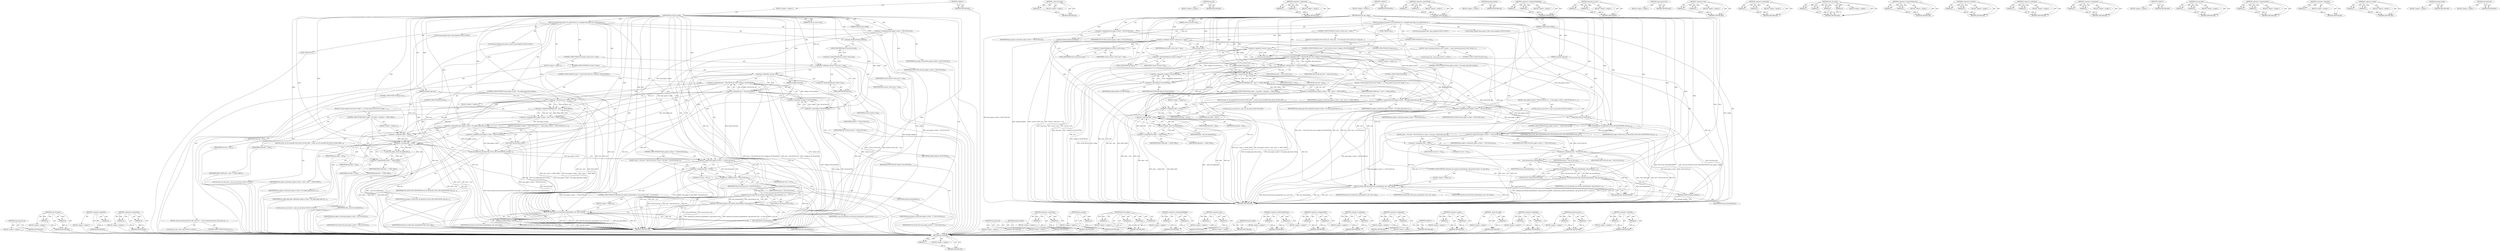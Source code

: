 digraph "local_flush_tlb" {
vulnerable_218 [label=<(METHOD,smp_processor_id)>];
vulnerable_219 [label=<(BLOCK,&lt;empty&gt;,&lt;empty&gt;)>];
vulnerable_220 [label=<(METHOD_RETURN,ANY)>];
vulnerable_199 [label=<(METHOD,trace_tlb_flush)>];
vulnerable_200 [label=<(PARAM,p1)>];
vulnerable_201 [label=<(PARAM,p2)>];
vulnerable_202 [label=<(BLOCK,&lt;empty&gt;,&lt;empty&gt;)>];
vulnerable_203 [label=<(METHOD_RETURN,ANY)>];
vulnerable_153 [label=<(METHOD,&lt;operator&gt;.logicalNot)>];
vulnerable_154 [label=<(PARAM,p1)>];
vulnerable_155 [label=<(BLOCK,&lt;empty&gt;,&lt;empty&gt;)>];
vulnerable_156 [label=<(METHOD_RETURN,ANY)>];
vulnerable_177 [label=<(METHOD,&lt;operator&gt;.greaterThan)>];
vulnerable_178 [label=<(PARAM,p1)>];
vulnerable_179 [label=<(PARAM,p2)>];
vulnerable_180 [label=<(BLOCK,&lt;empty&gt;,&lt;empty&gt;)>];
vulnerable_181 [label=<(METHOD_RETURN,ANY)>];
vulnerable_6 [label=<(METHOD,&lt;global&gt;)<SUB>1</SUB>>];
vulnerable_7 [label=<(BLOCK,&lt;empty&gt;,&lt;empty&gt;)<SUB>1</SUB>>];
vulnerable_8 [label=<(METHOD,flush_tlb_mm_range)<SUB>1</SUB>>];
vulnerable_9 [label=<(PARAM,struct mm_struct *mm)<SUB>1</SUB>>];
vulnerable_10 [label=<(PARAM,unsigned long start)<SUB>1</SUB>>];
vulnerable_11 [label=<(PARAM,unsigned long end)<SUB>2</SUB>>];
vulnerable_12 [label=<(PARAM,unsigned long vmflag)<SUB>2</SUB>>];
vulnerable_13 [label=<(BLOCK,{
	unsigned long addr;
	/* do a global flush by...,{
	unsigned long addr;
	/* do a global flush by...)<SUB>3</SUB>>];
vulnerable_14 [label="<(LOCAL,long unsigned addr: long unsigned)<SUB>4</SUB>>"];
vulnerable_15 [label="<(LOCAL,long unsigned base_pages_to_flush: long unsigned)<SUB>6</SUB>>"];
vulnerable_16 [label=<(&lt;operator&gt;.assignment,base_pages_to_flush = TLB_FLUSH_ALL)<SUB>6</SUB>>];
vulnerable_17 [label=<(IDENTIFIER,base_pages_to_flush,base_pages_to_flush = TLB_FLUSH_ALL)<SUB>6</SUB>>];
vulnerable_18 [label=<(IDENTIFIER,TLB_FLUSH_ALL,base_pages_to_flush = TLB_FLUSH_ALL)<SUB>6</SUB>>];
vulnerable_19 [label=<(preempt_disable,preempt_disable())<SUB>8</SUB>>];
vulnerable_20 [label=<(CONTROL_STRUCTURE,IF,if (current-&gt;active_mm != mm))<SUB>9</SUB>>];
vulnerable_21 [label=<(&lt;operator&gt;.notEquals,current-&gt;active_mm != mm)<SUB>9</SUB>>];
vulnerable_22 [label=<(&lt;operator&gt;.indirectFieldAccess,current-&gt;active_mm)<SUB>9</SUB>>];
vulnerable_23 [label=<(IDENTIFIER,current,current-&gt;active_mm != mm)<SUB>9</SUB>>];
vulnerable_24 [label=<(FIELD_IDENTIFIER,active_mm,active_mm)<SUB>9</SUB>>];
vulnerable_25 [label=<(IDENTIFIER,mm,current-&gt;active_mm != mm)<SUB>9</SUB>>];
vulnerable_26 [label=<(BLOCK,&lt;empty&gt;,&lt;empty&gt;)<SUB>10</SUB>>];
vulnerable_27 [label=<(CONTROL_STRUCTURE,GOTO,goto out;)<SUB>10</SUB>>];
vulnerable_28 [label=<(CONTROL_STRUCTURE,IF,if (!current-&gt;mm))<SUB>12</SUB>>];
vulnerable_29 [label=<(&lt;operator&gt;.logicalNot,!current-&gt;mm)<SUB>12</SUB>>];
vulnerable_30 [label=<(&lt;operator&gt;.indirectFieldAccess,current-&gt;mm)<SUB>12</SUB>>];
vulnerable_31 [label=<(IDENTIFIER,current,!current-&gt;mm)<SUB>12</SUB>>];
vulnerable_32 [label=<(FIELD_IDENTIFIER,mm,mm)<SUB>12</SUB>>];
vulnerable_33 [label=<(BLOCK,{
 		leave_mm(smp_processor_id());
 		goto out;...,{
 		leave_mm(smp_processor_id());
 		goto out;...)<SUB>12</SUB>>];
vulnerable_34 [label="<(LOCAL,leave_mm : leave_mm)<SUB>13</SUB>>"];
vulnerable_35 [label=<(CONTROL_STRUCTURE,GOTO,goto out;)<SUB>14</SUB>>];
vulnerable_36 [label=<(CONTROL_STRUCTURE,IF,if ((end != TLB_FLUSH_ALL) &amp;&amp; !(vmflag &amp; VM_HUGETLB)))<SUB>17</SUB>>];
vulnerable_37 [label=<(&lt;operator&gt;.logicalAnd,(end != TLB_FLUSH_ALL) &amp;&amp; !(vmflag &amp; VM_HUGETLB))<SUB>17</SUB>>];
vulnerable_38 [label=<(&lt;operator&gt;.notEquals,end != TLB_FLUSH_ALL)<SUB>17</SUB>>];
vulnerable_39 [label=<(IDENTIFIER,end,end != TLB_FLUSH_ALL)<SUB>17</SUB>>];
vulnerable_40 [label=<(IDENTIFIER,TLB_FLUSH_ALL,end != TLB_FLUSH_ALL)<SUB>17</SUB>>];
vulnerable_41 [label=<(&lt;operator&gt;.logicalNot,!(vmflag &amp; VM_HUGETLB))<SUB>17</SUB>>];
vulnerable_42 [label=<(&lt;operator&gt;.and,vmflag &amp; VM_HUGETLB)<SUB>17</SUB>>];
vulnerable_43 [label=<(IDENTIFIER,vmflag,vmflag &amp; VM_HUGETLB)<SUB>17</SUB>>];
vulnerable_44 [label=<(IDENTIFIER,VM_HUGETLB,vmflag &amp; VM_HUGETLB)<SUB>17</SUB>>];
vulnerable_45 [label=<(BLOCK,&lt;empty&gt;,&lt;empty&gt;)<SUB>18</SUB>>];
vulnerable_46 [label=<(&lt;operator&gt;.assignment,base_pages_to_flush = (end - start) &gt;&gt; PAGE_SHIFT)<SUB>18</SUB>>];
vulnerable_47 [label=<(IDENTIFIER,base_pages_to_flush,base_pages_to_flush = (end - start) &gt;&gt; PAGE_SHIFT)<SUB>18</SUB>>];
vulnerable_48 [label=<(&lt;operator&gt;.arithmeticShiftRight,(end - start) &gt;&gt; PAGE_SHIFT)<SUB>18</SUB>>];
vulnerable_49 [label=<(&lt;operator&gt;.subtraction,end - start)<SUB>18</SUB>>];
vulnerable_50 [label=<(IDENTIFIER,end,end - start)<SUB>18</SUB>>];
vulnerable_51 [label=<(IDENTIFIER,start,end - start)<SUB>18</SUB>>];
vulnerable_52 [label=<(IDENTIFIER,PAGE_SHIFT,(end - start) &gt;&gt; PAGE_SHIFT)<SUB>18</SUB>>];
vulnerable_53 [label=<(CONTROL_STRUCTURE,IF,if (base_pages_to_flush &gt; tlb_single_page_flush_ceiling))<SUB>20</SUB>>];
vulnerable_54 [label=<(&lt;operator&gt;.greaterThan,base_pages_to_flush &gt; tlb_single_page_flush_cei...)<SUB>20</SUB>>];
vulnerable_55 [label=<(IDENTIFIER,base_pages_to_flush,base_pages_to_flush &gt; tlb_single_page_flush_cei...)<SUB>20</SUB>>];
vulnerable_56 [label=<(IDENTIFIER,tlb_single_page_flush_ceiling,base_pages_to_flush &gt; tlb_single_page_flush_cei...)<SUB>20</SUB>>];
vulnerable_57 [label=<(BLOCK,{
 		base_pages_to_flush = TLB_FLUSH_ALL;
 		co...,{
 		base_pages_to_flush = TLB_FLUSH_ALL;
 		co...)<SUB>20</SUB>>];
vulnerable_58 [label=<(&lt;operator&gt;.assignment,base_pages_to_flush = TLB_FLUSH_ALL)<SUB>21</SUB>>];
vulnerable_59 [label=<(IDENTIFIER,base_pages_to_flush,base_pages_to_flush = TLB_FLUSH_ALL)<SUB>21</SUB>>];
vulnerable_60 [label=<(IDENTIFIER,TLB_FLUSH_ALL,base_pages_to_flush = TLB_FLUSH_ALL)<SUB>21</SUB>>];
vulnerable_61 [label="<(LOCAL,count_vm_tlb_event : count_vm_tlb_event)<SUB>22</SUB>>"];
vulnerable_62 [label=<(local_flush_tlb,local_flush_tlb())<SUB>23</SUB>>];
vulnerable_63 [label=<(CONTROL_STRUCTURE,ELSE,else)<SUB>24</SUB>>];
vulnerable_64 [label=<(BLOCK,{
		/* flush range by one by one 'invlpg' */
		...,{
		/* flush range by one by one 'invlpg' */
		...)<SUB>24</SUB>>];
vulnerable_65 [label=<(CONTROL_STRUCTURE,FOR,for (addr = start;addr &lt; end;addr += PAGE_SIZE))<SUB>26</SUB>>];
vulnerable_66 [label=<(BLOCK,&lt;empty&gt;,&lt;empty&gt;)<SUB>26</SUB>>];
vulnerable_67 [label=<(&lt;operator&gt;.assignment,addr = start)<SUB>26</SUB>>];
vulnerable_68 [label=<(IDENTIFIER,addr,addr = start)<SUB>26</SUB>>];
vulnerable_69 [label=<(IDENTIFIER,start,addr = start)<SUB>26</SUB>>];
vulnerable_70 [label=<(&lt;operator&gt;.lessThan,addr &lt; end)<SUB>26</SUB>>];
vulnerable_71 [label=<(IDENTIFIER,addr,addr &lt; end)<SUB>26</SUB>>];
vulnerable_72 [label=<(IDENTIFIER,end,addr &lt; end)<SUB>26</SUB>>];
vulnerable_73 [label=<(&lt;operator&gt;.assignmentPlus,addr += PAGE_SIZE)<SUB>26</SUB>>];
vulnerable_74 [label=<(IDENTIFIER,addr,addr += PAGE_SIZE)<SUB>26</SUB>>];
vulnerable_75 [label=<(IDENTIFIER,PAGE_SIZE,addr += PAGE_SIZE)<SUB>26</SUB>>];
vulnerable_76 [label=<(BLOCK,{
			count_vm_tlb_event(NR_TLB_LOCAL_FLUSH_ONE)...,{
			count_vm_tlb_event(NR_TLB_LOCAL_FLUSH_ONE)...)<SUB>26</SUB>>];
vulnerable_77 [label="<(LOCAL,count_vm_tlb_event : count_vm_tlb_event)<SUB>27</SUB>>"];
vulnerable_78 [label=<(__flush_tlb_single,__flush_tlb_single(addr))<SUB>28</SUB>>];
vulnerable_79 [label=<(IDENTIFIER,addr,__flush_tlb_single(addr))<SUB>28</SUB>>];
vulnerable_80 [label=<(trace_tlb_flush,trace_tlb_flush(TLB_LOCAL_MM_SHOOTDOWN, base_pa...)<SUB>31</SUB>>];
vulnerable_81 [label=<(IDENTIFIER,TLB_LOCAL_MM_SHOOTDOWN,trace_tlb_flush(TLB_LOCAL_MM_SHOOTDOWN, base_pa...)<SUB>31</SUB>>];
vulnerable_82 [label=<(IDENTIFIER,base_pages_to_flush,trace_tlb_flush(TLB_LOCAL_MM_SHOOTDOWN, base_pa...)<SUB>31</SUB>>];
vulnerable_83 [label=<(JUMP_TARGET,out)<SUB>32</SUB>>];
vulnerable_84 [label=<(CONTROL_STRUCTURE,IF,if (base_pages_to_flush == TLB_FLUSH_ALL))<SUB>33</SUB>>];
vulnerable_85 [label=<(&lt;operator&gt;.equals,base_pages_to_flush == TLB_FLUSH_ALL)<SUB>33</SUB>>];
vulnerable_86 [label=<(IDENTIFIER,base_pages_to_flush,base_pages_to_flush == TLB_FLUSH_ALL)<SUB>33</SUB>>];
vulnerable_87 [label=<(IDENTIFIER,TLB_FLUSH_ALL,base_pages_to_flush == TLB_FLUSH_ALL)<SUB>33</SUB>>];
vulnerable_88 [label=<(BLOCK,{
		start = 0UL;
		end = TLB_FLUSH_ALL;
	},{
		start = 0UL;
		end = TLB_FLUSH_ALL;
	})<SUB>33</SUB>>];
vulnerable_89 [label=<(&lt;operator&gt;.assignment,start = 0UL)<SUB>34</SUB>>];
vulnerable_90 [label=<(IDENTIFIER,start,start = 0UL)<SUB>34</SUB>>];
vulnerable_91 [label=<(LITERAL,0UL,start = 0UL)<SUB>34</SUB>>];
vulnerable_92 [label=<(&lt;operator&gt;.assignment,end = TLB_FLUSH_ALL)<SUB>35</SUB>>];
vulnerable_93 [label=<(IDENTIFIER,end,end = TLB_FLUSH_ALL)<SUB>35</SUB>>];
vulnerable_94 [label=<(IDENTIFIER,TLB_FLUSH_ALL,end = TLB_FLUSH_ALL)<SUB>35</SUB>>];
vulnerable_95 [label=<(CONTROL_STRUCTURE,IF,if (cpumask_any_but(mm_cpumask(mm), smp_processor_id()) &lt; nr_cpu_ids))<SUB>37</SUB>>];
vulnerable_96 [label=<(&lt;operator&gt;.lessThan,cpumask_any_but(mm_cpumask(mm), smp_processor_i...)<SUB>37</SUB>>];
vulnerable_97 [label=<(cpumask_any_but,cpumask_any_but(mm_cpumask(mm), smp_processor_i...)<SUB>37</SUB>>];
vulnerable_98 [label=<(mm_cpumask,mm_cpumask(mm))<SUB>37</SUB>>];
vulnerable_99 [label=<(IDENTIFIER,mm,mm_cpumask(mm))<SUB>37</SUB>>];
vulnerable_100 [label=<(smp_processor_id,smp_processor_id())<SUB>37</SUB>>];
vulnerable_101 [label=<(IDENTIFIER,nr_cpu_ids,cpumask_any_but(mm_cpumask(mm), smp_processor_i...)<SUB>37</SUB>>];
vulnerable_102 [label=<(BLOCK,&lt;empty&gt;,&lt;empty&gt;)<SUB>38</SUB>>];
vulnerable_103 [label=<(flush_tlb_others,flush_tlb_others(mm_cpumask(mm), mm, start, end))<SUB>38</SUB>>];
vulnerable_104 [label=<(mm_cpumask,mm_cpumask(mm))<SUB>38</SUB>>];
vulnerable_105 [label=<(IDENTIFIER,mm,mm_cpumask(mm))<SUB>38</SUB>>];
vulnerable_106 [label=<(IDENTIFIER,mm,flush_tlb_others(mm_cpumask(mm), mm, start, end))<SUB>38</SUB>>];
vulnerable_107 [label=<(IDENTIFIER,start,flush_tlb_others(mm_cpumask(mm), mm, start, end))<SUB>38</SUB>>];
vulnerable_108 [label=<(IDENTIFIER,end,flush_tlb_others(mm_cpumask(mm), mm, start, end))<SUB>38</SUB>>];
vulnerable_109 [label=<(preempt_enable,preempt_enable())<SUB>39</SUB>>];
vulnerable_110 [label=<(METHOD_RETURN,void)<SUB>1</SUB>>];
vulnerable_112 [label=<(METHOD_RETURN,ANY)<SUB>1</SUB>>];
vulnerable_182 [label=<(METHOD,local_flush_tlb)>];
vulnerable_183 [label=<(BLOCK,&lt;empty&gt;,&lt;empty&gt;)>];
vulnerable_184 [label=<(METHOD_RETURN,ANY)>];
vulnerable_140 [label=<(METHOD,preempt_disable)>];
vulnerable_141 [label=<(BLOCK,&lt;empty&gt;,&lt;empty&gt;)>];
vulnerable_142 [label=<(METHOD_RETURN,ANY)>];
vulnerable_172 [label=<(METHOD,&lt;operator&gt;.subtraction)>];
vulnerable_173 [label=<(PARAM,p1)>];
vulnerable_174 [label=<(PARAM,p2)>];
vulnerable_175 [label=<(BLOCK,&lt;empty&gt;,&lt;empty&gt;)>];
vulnerable_176 [label=<(METHOD_RETURN,ANY)>];
vulnerable_214 [label=<(METHOD,mm_cpumask)>];
vulnerable_215 [label=<(PARAM,p1)>];
vulnerable_216 [label=<(BLOCK,&lt;empty&gt;,&lt;empty&gt;)>];
vulnerable_217 [label=<(METHOD_RETURN,ANY)>];
vulnerable_221 [label=<(METHOD,flush_tlb_others)>];
vulnerable_222 [label=<(PARAM,p1)>];
vulnerable_223 [label=<(PARAM,p2)>];
vulnerable_224 [label=<(PARAM,p3)>];
vulnerable_225 [label=<(PARAM,p4)>];
vulnerable_226 [label=<(BLOCK,&lt;empty&gt;,&lt;empty&gt;)>];
vulnerable_227 [label=<(METHOD_RETURN,ANY)>];
vulnerable_167 [label=<(METHOD,&lt;operator&gt;.arithmeticShiftRight)>];
vulnerable_168 [label=<(PARAM,p1)>];
vulnerable_169 [label=<(PARAM,p2)>];
vulnerable_170 [label=<(BLOCK,&lt;empty&gt;,&lt;empty&gt;)>];
vulnerable_171 [label=<(METHOD_RETURN,ANY)>];
vulnerable_162 [label=<(METHOD,&lt;operator&gt;.and)>];
vulnerable_163 [label=<(PARAM,p1)>];
vulnerable_164 [label=<(PARAM,p2)>];
vulnerable_165 [label=<(BLOCK,&lt;empty&gt;,&lt;empty&gt;)>];
vulnerable_166 [label=<(METHOD_RETURN,ANY)>];
vulnerable_228 [label=<(METHOD,preempt_enable)>];
vulnerable_229 [label=<(BLOCK,&lt;empty&gt;,&lt;empty&gt;)>];
vulnerable_230 [label=<(METHOD_RETURN,ANY)>];
vulnerable_148 [label=<(METHOD,&lt;operator&gt;.indirectFieldAccess)>];
vulnerable_149 [label=<(PARAM,p1)>];
vulnerable_150 [label=<(PARAM,p2)>];
vulnerable_151 [label=<(BLOCK,&lt;empty&gt;,&lt;empty&gt;)>];
vulnerable_152 [label=<(METHOD_RETURN,ANY)>];
vulnerable_190 [label=<(METHOD,&lt;operator&gt;.assignmentPlus)>];
vulnerable_191 [label=<(PARAM,p1)>];
vulnerable_192 [label=<(PARAM,p2)>];
vulnerable_193 [label=<(BLOCK,&lt;empty&gt;,&lt;empty&gt;)>];
vulnerable_194 [label=<(METHOD_RETURN,ANY)>];
vulnerable_143 [label=<(METHOD,&lt;operator&gt;.notEquals)>];
vulnerable_144 [label=<(PARAM,p1)>];
vulnerable_145 [label=<(PARAM,p2)>];
vulnerable_146 [label=<(BLOCK,&lt;empty&gt;,&lt;empty&gt;)>];
vulnerable_147 [label=<(METHOD_RETURN,ANY)>];
vulnerable_135 [label=<(METHOD,&lt;operator&gt;.assignment)>];
vulnerable_136 [label=<(PARAM,p1)>];
vulnerable_137 [label=<(PARAM,p2)>];
vulnerable_138 [label=<(BLOCK,&lt;empty&gt;,&lt;empty&gt;)>];
vulnerable_139 [label=<(METHOD_RETURN,ANY)>];
vulnerable_129 [label=<(METHOD,&lt;global&gt;)<SUB>1</SUB>>];
vulnerable_130 [label=<(BLOCK,&lt;empty&gt;,&lt;empty&gt;)>];
vulnerable_131 [label=<(METHOD_RETURN,ANY)>];
vulnerable_204 [label=<(METHOD,&lt;operator&gt;.equals)>];
vulnerable_205 [label=<(PARAM,p1)>];
vulnerable_206 [label=<(PARAM,p2)>];
vulnerable_207 [label=<(BLOCK,&lt;empty&gt;,&lt;empty&gt;)>];
vulnerable_208 [label=<(METHOD_RETURN,ANY)>];
vulnerable_195 [label=<(METHOD,__flush_tlb_single)>];
vulnerable_196 [label=<(PARAM,p1)>];
vulnerable_197 [label=<(BLOCK,&lt;empty&gt;,&lt;empty&gt;)>];
vulnerable_198 [label=<(METHOD_RETURN,ANY)>];
vulnerable_157 [label=<(METHOD,&lt;operator&gt;.logicalAnd)>];
vulnerable_158 [label=<(PARAM,p1)>];
vulnerable_159 [label=<(PARAM,p2)>];
vulnerable_160 [label=<(BLOCK,&lt;empty&gt;,&lt;empty&gt;)>];
vulnerable_161 [label=<(METHOD_RETURN,ANY)>];
vulnerable_209 [label=<(METHOD,cpumask_any_but)>];
vulnerable_210 [label=<(PARAM,p1)>];
vulnerable_211 [label=<(PARAM,p2)>];
vulnerable_212 [label=<(BLOCK,&lt;empty&gt;,&lt;empty&gt;)>];
vulnerable_213 [label=<(METHOD_RETURN,ANY)>];
vulnerable_185 [label=<(METHOD,&lt;operator&gt;.lessThan)>];
vulnerable_186 [label=<(PARAM,p1)>];
vulnerable_187 [label=<(PARAM,p2)>];
vulnerable_188 [label=<(BLOCK,&lt;empty&gt;,&lt;empty&gt;)>];
vulnerable_189 [label=<(METHOD_RETURN,ANY)>];
fixed_219 [label=<(METHOD,mm_cpumask)>];
fixed_220 [label=<(PARAM,p1)>];
fixed_221 [label=<(BLOCK,&lt;empty&gt;,&lt;empty&gt;)>];
fixed_222 [label=<(METHOD_RETURN,ANY)>];
fixed_200 [label=<(METHOD,__flush_tlb_single)>];
fixed_201 [label=<(PARAM,p1)>];
fixed_202 [label=<(BLOCK,&lt;empty&gt;,&lt;empty&gt;)>];
fixed_203 [label=<(METHOD_RETURN,ANY)>];
fixed_155 [label=<(METHOD,smp_mb)>];
fixed_156 [label=<(BLOCK,&lt;empty&gt;,&lt;empty&gt;)>];
fixed_157 [label=<(METHOD_RETURN,ANY)>];
fixed_177 [label=<(METHOD,&lt;operator&gt;.subtraction)>];
fixed_178 [label=<(PARAM,p1)>];
fixed_179 [label=<(PARAM,p2)>];
fixed_180 [label=<(BLOCK,&lt;empty&gt;,&lt;empty&gt;)>];
fixed_181 [label=<(METHOD_RETURN,ANY)>];
fixed_6 [label=<(METHOD,&lt;global&gt;)<SUB>1</SUB>>];
fixed_7 [label=<(BLOCK,&lt;empty&gt;,&lt;empty&gt;)<SUB>1</SUB>>];
fixed_8 [label=<(METHOD,flush_tlb_mm_range)<SUB>1</SUB>>];
fixed_9 [label=<(PARAM,struct mm_struct *mm)<SUB>1</SUB>>];
fixed_10 [label=<(PARAM,unsigned long start)<SUB>1</SUB>>];
fixed_11 [label=<(PARAM,unsigned long end)<SUB>2</SUB>>];
fixed_12 [label=<(PARAM,unsigned long vmflag)<SUB>2</SUB>>];
fixed_13 [label=<(BLOCK,{
	unsigned long addr;
	/* do a global flush by...,{
	unsigned long addr;
	/* do a global flush by...)<SUB>3</SUB>>];
fixed_14 [label="<(LOCAL,long unsigned addr: long unsigned)<SUB>4</SUB>>"];
fixed_15 [label="<(LOCAL,long unsigned base_pages_to_flush: long unsigned)<SUB>6</SUB>>"];
fixed_16 [label=<(&lt;operator&gt;.assignment,base_pages_to_flush = TLB_FLUSH_ALL)<SUB>6</SUB>>];
fixed_17 [label=<(IDENTIFIER,base_pages_to_flush,base_pages_to_flush = TLB_FLUSH_ALL)<SUB>6</SUB>>];
fixed_18 [label=<(IDENTIFIER,TLB_FLUSH_ALL,base_pages_to_flush = TLB_FLUSH_ALL)<SUB>6</SUB>>];
fixed_19 [label=<(preempt_disable,preempt_disable())<SUB>8</SUB>>];
fixed_20 [label=<(CONTROL_STRUCTURE,IF,if (current-&gt;active_mm != mm))<SUB>9</SUB>>];
fixed_21 [label=<(&lt;operator&gt;.notEquals,current-&gt;active_mm != mm)<SUB>9</SUB>>];
fixed_22 [label=<(&lt;operator&gt;.indirectFieldAccess,current-&gt;active_mm)<SUB>9</SUB>>];
fixed_23 [label=<(IDENTIFIER,current,current-&gt;active_mm != mm)<SUB>9</SUB>>];
fixed_24 [label=<(FIELD_IDENTIFIER,active_mm,active_mm)<SUB>9</SUB>>];
fixed_25 [label=<(IDENTIFIER,mm,current-&gt;active_mm != mm)<SUB>9</SUB>>];
fixed_26 [label=<(BLOCK,{
		/* Synchronize with switch_mm. */
		smp_mb(...,{
		/* Synchronize with switch_mm. */
		smp_mb(...)<SUB>9</SUB>>];
fixed_27 [label=<(smp_mb,smp_mb())<SUB>11</SUB>>];
fixed_28 [label=<(CONTROL_STRUCTURE,GOTO,goto out;)<SUB>13</SUB>>];
fixed_29 [label=<(CONTROL_STRUCTURE,IF,if (!current-&gt;mm))<SUB>16</SUB>>];
fixed_30 [label=<(&lt;operator&gt;.logicalNot,!current-&gt;mm)<SUB>16</SUB>>];
fixed_31 [label=<(&lt;operator&gt;.indirectFieldAccess,current-&gt;mm)<SUB>16</SUB>>];
fixed_32 [label=<(IDENTIFIER,current,!current-&gt;mm)<SUB>16</SUB>>];
fixed_33 [label=<(FIELD_IDENTIFIER,mm,mm)<SUB>16</SUB>>];
fixed_34 [label=<(BLOCK,{
 		leave_mm(smp_processor_id());

		/* Synchr...,{
 		leave_mm(smp_processor_id());

		/* Synchr...)<SUB>16</SUB>>];
fixed_35 [label="<(LOCAL,leave_mm : leave_mm)<SUB>17</SUB>>"];
fixed_36 [label=<(smp_mb,smp_mb())<SUB>20</SUB>>];
fixed_37 [label=<(CONTROL_STRUCTURE,GOTO,goto out;)<SUB>22</SUB>>];
fixed_38 [label=<(CONTROL_STRUCTURE,IF,if ((end != TLB_FLUSH_ALL) &amp;&amp; !(vmflag &amp; VM_HUGETLB)))<SUB>25</SUB>>];
fixed_39 [label=<(&lt;operator&gt;.logicalAnd,(end != TLB_FLUSH_ALL) &amp;&amp; !(vmflag &amp; VM_HUGETLB))<SUB>25</SUB>>];
fixed_40 [label=<(&lt;operator&gt;.notEquals,end != TLB_FLUSH_ALL)<SUB>25</SUB>>];
fixed_41 [label=<(IDENTIFIER,end,end != TLB_FLUSH_ALL)<SUB>25</SUB>>];
fixed_42 [label=<(IDENTIFIER,TLB_FLUSH_ALL,end != TLB_FLUSH_ALL)<SUB>25</SUB>>];
fixed_43 [label=<(&lt;operator&gt;.logicalNot,!(vmflag &amp; VM_HUGETLB))<SUB>25</SUB>>];
fixed_44 [label=<(&lt;operator&gt;.and,vmflag &amp; VM_HUGETLB)<SUB>25</SUB>>];
fixed_45 [label=<(IDENTIFIER,vmflag,vmflag &amp; VM_HUGETLB)<SUB>25</SUB>>];
fixed_46 [label=<(IDENTIFIER,VM_HUGETLB,vmflag &amp; VM_HUGETLB)<SUB>25</SUB>>];
fixed_47 [label=<(BLOCK,&lt;empty&gt;,&lt;empty&gt;)<SUB>26</SUB>>];
fixed_48 [label=<(&lt;operator&gt;.assignment,base_pages_to_flush = (end - start) &gt;&gt; PAGE_SHIFT)<SUB>26</SUB>>];
fixed_49 [label=<(IDENTIFIER,base_pages_to_flush,base_pages_to_flush = (end - start) &gt;&gt; PAGE_SHIFT)<SUB>26</SUB>>];
fixed_50 [label=<(&lt;operator&gt;.arithmeticShiftRight,(end - start) &gt;&gt; PAGE_SHIFT)<SUB>26</SUB>>];
fixed_51 [label=<(&lt;operator&gt;.subtraction,end - start)<SUB>26</SUB>>];
fixed_52 [label=<(IDENTIFIER,end,end - start)<SUB>26</SUB>>];
fixed_53 [label=<(IDENTIFIER,start,end - start)<SUB>26</SUB>>];
fixed_54 [label=<(IDENTIFIER,PAGE_SHIFT,(end - start) &gt;&gt; PAGE_SHIFT)<SUB>26</SUB>>];
fixed_55 [label=<(CONTROL_STRUCTURE,IF,if (base_pages_to_flush &gt; tlb_single_page_flush_ceiling))<SUB>32</SUB>>];
fixed_56 [label=<(&lt;operator&gt;.greaterThan,base_pages_to_flush &gt; tlb_single_page_flush_cei...)<SUB>32</SUB>>];
fixed_57 [label=<(IDENTIFIER,base_pages_to_flush,base_pages_to_flush &gt; tlb_single_page_flush_cei...)<SUB>32</SUB>>];
fixed_58 [label=<(IDENTIFIER,tlb_single_page_flush_ceiling,base_pages_to_flush &gt; tlb_single_page_flush_cei...)<SUB>32</SUB>>];
fixed_59 [label=<(BLOCK,{
 		base_pages_to_flush = TLB_FLUSH_ALL;
 		co...,{
 		base_pages_to_flush = TLB_FLUSH_ALL;
 		co...)<SUB>32</SUB>>];
fixed_60 [label=<(&lt;operator&gt;.assignment,base_pages_to_flush = TLB_FLUSH_ALL)<SUB>33</SUB>>];
fixed_61 [label=<(IDENTIFIER,base_pages_to_flush,base_pages_to_flush = TLB_FLUSH_ALL)<SUB>33</SUB>>];
fixed_62 [label=<(IDENTIFIER,TLB_FLUSH_ALL,base_pages_to_flush = TLB_FLUSH_ALL)<SUB>33</SUB>>];
fixed_63 [label="<(LOCAL,count_vm_tlb_event : count_vm_tlb_event)<SUB>34</SUB>>"];
fixed_64 [label=<(local_flush_tlb,local_flush_tlb())<SUB>35</SUB>>];
fixed_65 [label=<(CONTROL_STRUCTURE,ELSE,else)<SUB>36</SUB>>];
fixed_66 [label=<(BLOCK,{
		/* flush range by one by one 'invlpg' */
		...,{
		/* flush range by one by one 'invlpg' */
		...)<SUB>36</SUB>>];
fixed_67 [label=<(CONTROL_STRUCTURE,FOR,for (addr = start;addr &lt; end;addr += PAGE_SIZE))<SUB>38</SUB>>];
fixed_68 [label=<(BLOCK,&lt;empty&gt;,&lt;empty&gt;)<SUB>38</SUB>>];
fixed_69 [label=<(&lt;operator&gt;.assignment,addr = start)<SUB>38</SUB>>];
fixed_70 [label=<(IDENTIFIER,addr,addr = start)<SUB>38</SUB>>];
fixed_71 [label=<(IDENTIFIER,start,addr = start)<SUB>38</SUB>>];
fixed_72 [label=<(&lt;operator&gt;.lessThan,addr &lt; end)<SUB>38</SUB>>];
fixed_73 [label=<(IDENTIFIER,addr,addr &lt; end)<SUB>38</SUB>>];
fixed_74 [label=<(IDENTIFIER,end,addr &lt; end)<SUB>38</SUB>>];
fixed_75 [label=<(&lt;operator&gt;.assignmentPlus,addr += PAGE_SIZE)<SUB>38</SUB>>];
fixed_76 [label=<(IDENTIFIER,addr,addr += PAGE_SIZE)<SUB>38</SUB>>];
fixed_77 [label=<(IDENTIFIER,PAGE_SIZE,addr += PAGE_SIZE)<SUB>38</SUB>>];
fixed_78 [label=<(BLOCK,{
			count_vm_tlb_event(NR_TLB_LOCAL_FLUSH_ONE)...,{
			count_vm_tlb_event(NR_TLB_LOCAL_FLUSH_ONE)...)<SUB>38</SUB>>];
fixed_79 [label="<(LOCAL,count_vm_tlb_event : count_vm_tlb_event)<SUB>39</SUB>>"];
fixed_80 [label=<(__flush_tlb_single,__flush_tlb_single(addr))<SUB>40</SUB>>];
fixed_81 [label=<(IDENTIFIER,addr,__flush_tlb_single(addr))<SUB>40</SUB>>];
fixed_82 [label=<(trace_tlb_flush,trace_tlb_flush(TLB_LOCAL_MM_SHOOTDOWN, base_pa...)<SUB>43</SUB>>];
fixed_83 [label=<(IDENTIFIER,TLB_LOCAL_MM_SHOOTDOWN,trace_tlb_flush(TLB_LOCAL_MM_SHOOTDOWN, base_pa...)<SUB>43</SUB>>];
fixed_84 [label=<(IDENTIFIER,base_pages_to_flush,trace_tlb_flush(TLB_LOCAL_MM_SHOOTDOWN, base_pa...)<SUB>43</SUB>>];
fixed_85 [label=<(JUMP_TARGET,out)<SUB>44</SUB>>];
fixed_86 [label=<(CONTROL_STRUCTURE,IF,if (base_pages_to_flush == TLB_FLUSH_ALL))<SUB>45</SUB>>];
fixed_87 [label=<(&lt;operator&gt;.equals,base_pages_to_flush == TLB_FLUSH_ALL)<SUB>45</SUB>>];
fixed_88 [label=<(IDENTIFIER,base_pages_to_flush,base_pages_to_flush == TLB_FLUSH_ALL)<SUB>45</SUB>>];
fixed_89 [label=<(IDENTIFIER,TLB_FLUSH_ALL,base_pages_to_flush == TLB_FLUSH_ALL)<SUB>45</SUB>>];
fixed_90 [label=<(BLOCK,{
		start = 0UL;
		end = TLB_FLUSH_ALL;
	},{
		start = 0UL;
		end = TLB_FLUSH_ALL;
	})<SUB>45</SUB>>];
fixed_91 [label=<(&lt;operator&gt;.assignment,start = 0UL)<SUB>46</SUB>>];
fixed_92 [label=<(IDENTIFIER,start,start = 0UL)<SUB>46</SUB>>];
fixed_93 [label=<(LITERAL,0UL,start = 0UL)<SUB>46</SUB>>];
fixed_94 [label=<(&lt;operator&gt;.assignment,end = TLB_FLUSH_ALL)<SUB>47</SUB>>];
fixed_95 [label=<(IDENTIFIER,end,end = TLB_FLUSH_ALL)<SUB>47</SUB>>];
fixed_96 [label=<(IDENTIFIER,TLB_FLUSH_ALL,end = TLB_FLUSH_ALL)<SUB>47</SUB>>];
fixed_97 [label=<(CONTROL_STRUCTURE,IF,if (cpumask_any_but(mm_cpumask(mm), smp_processor_id()) &lt; nr_cpu_ids))<SUB>49</SUB>>];
fixed_98 [label=<(&lt;operator&gt;.lessThan,cpumask_any_but(mm_cpumask(mm), smp_processor_i...)<SUB>49</SUB>>];
fixed_99 [label=<(cpumask_any_but,cpumask_any_but(mm_cpumask(mm), smp_processor_i...)<SUB>49</SUB>>];
fixed_100 [label=<(mm_cpumask,mm_cpumask(mm))<SUB>49</SUB>>];
fixed_101 [label=<(IDENTIFIER,mm,mm_cpumask(mm))<SUB>49</SUB>>];
fixed_102 [label=<(smp_processor_id,smp_processor_id())<SUB>49</SUB>>];
fixed_103 [label=<(IDENTIFIER,nr_cpu_ids,cpumask_any_but(mm_cpumask(mm), smp_processor_i...)<SUB>49</SUB>>];
fixed_104 [label=<(BLOCK,&lt;empty&gt;,&lt;empty&gt;)<SUB>50</SUB>>];
fixed_105 [label=<(flush_tlb_others,flush_tlb_others(mm_cpumask(mm), mm, start, end))<SUB>50</SUB>>];
fixed_106 [label=<(mm_cpumask,mm_cpumask(mm))<SUB>50</SUB>>];
fixed_107 [label=<(IDENTIFIER,mm,mm_cpumask(mm))<SUB>50</SUB>>];
fixed_108 [label=<(IDENTIFIER,mm,flush_tlb_others(mm_cpumask(mm), mm, start, end))<SUB>50</SUB>>];
fixed_109 [label=<(IDENTIFIER,start,flush_tlb_others(mm_cpumask(mm), mm, start, end))<SUB>50</SUB>>];
fixed_110 [label=<(IDENTIFIER,end,flush_tlb_others(mm_cpumask(mm), mm, start, end))<SUB>50</SUB>>];
fixed_111 [label=<(preempt_enable,preempt_enable())<SUB>51</SUB>>];
fixed_112 [label=<(METHOD_RETURN,void)<SUB>1</SUB>>];
fixed_114 [label=<(METHOD_RETURN,ANY)<SUB>1</SUB>>];
fixed_182 [label=<(METHOD,&lt;operator&gt;.greaterThan)>];
fixed_183 [label=<(PARAM,p1)>];
fixed_184 [label=<(PARAM,p2)>];
fixed_185 [label=<(BLOCK,&lt;empty&gt;,&lt;empty&gt;)>];
fixed_186 [label=<(METHOD_RETURN,ANY)>];
fixed_142 [label=<(METHOD,preempt_disable)>];
fixed_143 [label=<(BLOCK,&lt;empty&gt;,&lt;empty&gt;)>];
fixed_144 [label=<(METHOD_RETURN,ANY)>];
fixed_172 [label=<(METHOD,&lt;operator&gt;.arithmeticShiftRight)>];
fixed_173 [label=<(PARAM,p1)>];
fixed_174 [label=<(PARAM,p2)>];
fixed_175 [label=<(BLOCK,&lt;empty&gt;,&lt;empty&gt;)>];
fixed_176 [label=<(METHOD_RETURN,ANY)>];
fixed_214 [label=<(METHOD,cpumask_any_but)>];
fixed_215 [label=<(PARAM,p1)>];
fixed_216 [label=<(PARAM,p2)>];
fixed_217 [label=<(BLOCK,&lt;empty&gt;,&lt;empty&gt;)>];
fixed_218 [label=<(METHOD_RETURN,ANY)>];
fixed_223 [label=<(METHOD,smp_processor_id)>];
fixed_224 [label=<(BLOCK,&lt;empty&gt;,&lt;empty&gt;)>];
fixed_225 [label=<(METHOD_RETURN,ANY)>];
fixed_167 [label=<(METHOD,&lt;operator&gt;.and)>];
fixed_168 [label=<(PARAM,p1)>];
fixed_169 [label=<(PARAM,p2)>];
fixed_170 [label=<(BLOCK,&lt;empty&gt;,&lt;empty&gt;)>];
fixed_171 [label=<(METHOD_RETURN,ANY)>];
fixed_162 [label=<(METHOD,&lt;operator&gt;.logicalAnd)>];
fixed_163 [label=<(PARAM,p1)>];
fixed_164 [label=<(PARAM,p2)>];
fixed_165 [label=<(BLOCK,&lt;empty&gt;,&lt;empty&gt;)>];
fixed_166 [label=<(METHOD_RETURN,ANY)>];
fixed_226 [label=<(METHOD,flush_tlb_others)>];
fixed_227 [label=<(PARAM,p1)>];
fixed_228 [label=<(PARAM,p2)>];
fixed_229 [label=<(PARAM,p3)>];
fixed_230 [label=<(PARAM,p4)>];
fixed_231 [label=<(BLOCK,&lt;empty&gt;,&lt;empty&gt;)>];
fixed_232 [label=<(METHOD_RETURN,ANY)>];
fixed_150 [label=<(METHOD,&lt;operator&gt;.indirectFieldAccess)>];
fixed_151 [label=<(PARAM,p1)>];
fixed_152 [label=<(PARAM,p2)>];
fixed_153 [label=<(BLOCK,&lt;empty&gt;,&lt;empty&gt;)>];
fixed_154 [label=<(METHOD_RETURN,ANY)>];
fixed_190 [label=<(METHOD,&lt;operator&gt;.lessThan)>];
fixed_191 [label=<(PARAM,p1)>];
fixed_192 [label=<(PARAM,p2)>];
fixed_193 [label=<(BLOCK,&lt;empty&gt;,&lt;empty&gt;)>];
fixed_194 [label=<(METHOD_RETURN,ANY)>];
fixed_145 [label=<(METHOD,&lt;operator&gt;.notEquals)>];
fixed_146 [label=<(PARAM,p1)>];
fixed_147 [label=<(PARAM,p2)>];
fixed_148 [label=<(BLOCK,&lt;empty&gt;,&lt;empty&gt;)>];
fixed_149 [label=<(METHOD_RETURN,ANY)>];
fixed_137 [label=<(METHOD,&lt;operator&gt;.assignment)>];
fixed_138 [label=<(PARAM,p1)>];
fixed_139 [label=<(PARAM,p2)>];
fixed_140 [label=<(BLOCK,&lt;empty&gt;,&lt;empty&gt;)>];
fixed_141 [label=<(METHOD_RETURN,ANY)>];
fixed_131 [label=<(METHOD,&lt;global&gt;)<SUB>1</SUB>>];
fixed_132 [label=<(BLOCK,&lt;empty&gt;,&lt;empty&gt;)>];
fixed_133 [label=<(METHOD_RETURN,ANY)>];
fixed_204 [label=<(METHOD,trace_tlb_flush)>];
fixed_205 [label=<(PARAM,p1)>];
fixed_206 [label=<(PARAM,p2)>];
fixed_207 [label=<(BLOCK,&lt;empty&gt;,&lt;empty&gt;)>];
fixed_208 [label=<(METHOD_RETURN,ANY)>];
fixed_195 [label=<(METHOD,&lt;operator&gt;.assignmentPlus)>];
fixed_196 [label=<(PARAM,p1)>];
fixed_197 [label=<(PARAM,p2)>];
fixed_198 [label=<(BLOCK,&lt;empty&gt;,&lt;empty&gt;)>];
fixed_199 [label=<(METHOD_RETURN,ANY)>];
fixed_158 [label=<(METHOD,&lt;operator&gt;.logicalNot)>];
fixed_159 [label=<(PARAM,p1)>];
fixed_160 [label=<(BLOCK,&lt;empty&gt;,&lt;empty&gt;)>];
fixed_161 [label=<(METHOD_RETURN,ANY)>];
fixed_209 [label=<(METHOD,&lt;operator&gt;.equals)>];
fixed_210 [label=<(PARAM,p1)>];
fixed_211 [label=<(PARAM,p2)>];
fixed_212 [label=<(BLOCK,&lt;empty&gt;,&lt;empty&gt;)>];
fixed_213 [label=<(METHOD_RETURN,ANY)>];
fixed_233 [label=<(METHOD,preempt_enable)>];
fixed_234 [label=<(BLOCK,&lt;empty&gt;,&lt;empty&gt;)>];
fixed_235 [label=<(METHOD_RETURN,ANY)>];
fixed_187 [label=<(METHOD,local_flush_tlb)>];
fixed_188 [label=<(BLOCK,&lt;empty&gt;,&lt;empty&gt;)>];
fixed_189 [label=<(METHOD_RETURN,ANY)>];
vulnerable_218 -> vulnerable_219  [key=0, label="AST: "];
vulnerable_218 -> vulnerable_220  [key=0, label="AST: "];
vulnerable_218 -> vulnerable_220  [key=1, label="CFG: "];
vulnerable_219 -> fixed_219  [key=0];
vulnerable_220 -> fixed_219  [key=0];
vulnerable_199 -> vulnerable_200  [key=0, label="AST: "];
vulnerable_199 -> vulnerable_200  [key=1, label="DDG: "];
vulnerable_199 -> vulnerable_202  [key=0, label="AST: "];
vulnerable_199 -> vulnerable_201  [key=0, label="AST: "];
vulnerable_199 -> vulnerable_201  [key=1, label="DDG: "];
vulnerable_199 -> vulnerable_203  [key=0, label="AST: "];
vulnerable_199 -> vulnerable_203  [key=1, label="CFG: "];
vulnerable_200 -> vulnerable_203  [key=0, label="DDG: p1"];
vulnerable_201 -> vulnerable_203  [key=0, label="DDG: p2"];
vulnerable_202 -> fixed_219  [key=0];
vulnerable_203 -> fixed_219  [key=0];
vulnerable_153 -> vulnerable_154  [key=0, label="AST: "];
vulnerable_153 -> vulnerable_154  [key=1, label="DDG: "];
vulnerable_153 -> vulnerable_155  [key=0, label="AST: "];
vulnerable_153 -> vulnerable_156  [key=0, label="AST: "];
vulnerable_153 -> vulnerable_156  [key=1, label="CFG: "];
vulnerable_154 -> vulnerable_156  [key=0, label="DDG: p1"];
vulnerable_155 -> fixed_219  [key=0];
vulnerable_156 -> fixed_219  [key=0];
vulnerable_177 -> vulnerable_178  [key=0, label="AST: "];
vulnerable_177 -> vulnerable_178  [key=1, label="DDG: "];
vulnerable_177 -> vulnerable_180  [key=0, label="AST: "];
vulnerable_177 -> vulnerable_179  [key=0, label="AST: "];
vulnerable_177 -> vulnerable_179  [key=1, label="DDG: "];
vulnerable_177 -> vulnerable_181  [key=0, label="AST: "];
vulnerable_177 -> vulnerable_181  [key=1, label="CFG: "];
vulnerable_178 -> vulnerable_181  [key=0, label="DDG: p1"];
vulnerable_179 -> vulnerable_181  [key=0, label="DDG: p2"];
vulnerable_180 -> fixed_219  [key=0];
vulnerable_181 -> fixed_219  [key=0];
vulnerable_6 -> vulnerable_7  [key=0, label="AST: "];
vulnerable_6 -> vulnerable_112  [key=0, label="AST: "];
vulnerable_6 -> vulnerable_112  [key=1, label="CFG: "];
vulnerable_7 -> vulnerable_8  [key=0, label="AST: "];
vulnerable_8 -> vulnerable_9  [key=0, label="AST: "];
vulnerable_8 -> vulnerable_9  [key=1, label="DDG: "];
vulnerable_8 -> vulnerable_10  [key=0, label="AST: "];
vulnerable_8 -> vulnerable_10  [key=1, label="DDG: "];
vulnerable_8 -> vulnerable_11  [key=0, label="AST: "];
vulnerable_8 -> vulnerable_11  [key=1, label="DDG: "];
vulnerable_8 -> vulnerable_12  [key=0, label="AST: "];
vulnerable_8 -> vulnerable_12  [key=1, label="DDG: "];
vulnerable_8 -> vulnerable_13  [key=0, label="AST: "];
vulnerable_8 -> vulnerable_110  [key=0, label="AST: "];
vulnerable_8 -> vulnerable_16  [key=0, label="CFG: "];
vulnerable_8 -> vulnerable_16  [key=1, label="DDG: "];
vulnerable_8 -> vulnerable_19  [key=0, label="DDG: "];
vulnerable_8 -> vulnerable_109  [key=0, label="DDG: "];
vulnerable_8 -> vulnerable_80  [key=0, label="DDG: "];
vulnerable_8 -> vulnerable_21  [key=0, label="DDG: "];
vulnerable_8 -> vulnerable_54  [key=0, label="DDG: "];
vulnerable_8 -> vulnerable_58  [key=0, label="DDG: "];
vulnerable_8 -> vulnerable_62  [key=0, label="DDG: "];
vulnerable_8 -> vulnerable_85  [key=0, label="DDG: "];
vulnerable_8 -> vulnerable_89  [key=0, label="DDG: "];
vulnerable_8 -> vulnerable_92  [key=0, label="DDG: "];
vulnerable_8 -> vulnerable_96  [key=0, label="DDG: "];
vulnerable_8 -> vulnerable_38  [key=0, label="DDG: "];
vulnerable_8 -> vulnerable_97  [key=0, label="DDG: "];
vulnerable_8 -> vulnerable_103  [key=0, label="DDG: "];
vulnerable_8 -> vulnerable_42  [key=0, label="DDG: "];
vulnerable_8 -> vulnerable_48  [key=0, label="DDG: "];
vulnerable_8 -> vulnerable_73  [key=0, label="DDG: "];
vulnerable_8 -> vulnerable_98  [key=0, label="DDG: "];
vulnerable_8 -> vulnerable_104  [key=0, label="DDG: "];
vulnerable_8 -> vulnerable_49  [key=0, label="DDG: "];
vulnerable_8 -> vulnerable_67  [key=0, label="DDG: "];
vulnerable_8 -> vulnerable_70  [key=0, label="DDG: "];
vulnerable_8 -> vulnerable_78  [key=0, label="DDG: "];
vulnerable_9 -> vulnerable_21  [key=0, label="DDG: mm"];
vulnerable_10 -> vulnerable_110  [key=0, label="DDG: start"];
vulnerable_10 -> vulnerable_103  [key=0, label="DDG: start"];
vulnerable_10 -> vulnerable_49  [key=0, label="DDG: start"];
vulnerable_10 -> vulnerable_67  [key=0, label="DDG: start"];
vulnerable_11 -> vulnerable_110  [key=0, label="DDG: end"];
vulnerable_11 -> vulnerable_38  [key=0, label="DDG: end"];
vulnerable_11 -> vulnerable_103  [key=0, label="DDG: end"];
vulnerable_12 -> vulnerable_110  [key=0, label="DDG: vmflag"];
vulnerable_12 -> vulnerable_42  [key=0, label="DDG: vmflag"];
vulnerable_13 -> vulnerable_14  [key=0, label="AST: "];
vulnerable_13 -> vulnerable_15  [key=0, label="AST: "];
vulnerable_13 -> vulnerable_16  [key=0, label="AST: "];
vulnerable_13 -> vulnerable_19  [key=0, label="AST: "];
vulnerable_13 -> vulnerable_20  [key=0, label="AST: "];
vulnerable_13 -> vulnerable_28  [key=0, label="AST: "];
vulnerable_13 -> vulnerable_36  [key=0, label="AST: "];
vulnerable_13 -> vulnerable_53  [key=0, label="AST: "];
vulnerable_13 -> vulnerable_80  [key=0, label="AST: "];
vulnerable_13 -> vulnerable_83  [key=0, label="AST: "];
vulnerable_13 -> vulnerable_84  [key=0, label="AST: "];
vulnerable_13 -> vulnerable_95  [key=0, label="AST: "];
vulnerable_13 -> vulnerable_109  [key=0, label="AST: "];
vulnerable_14 -> fixed_219  [key=0];
vulnerable_15 -> fixed_219  [key=0];
vulnerable_16 -> vulnerable_17  [key=0, label="AST: "];
vulnerable_16 -> vulnerable_18  [key=0, label="AST: "];
vulnerable_16 -> vulnerable_19  [key=0, label="CFG: "];
vulnerable_16 -> vulnerable_110  [key=0, label="DDG: base_pages_to_flush = TLB_FLUSH_ALL"];
vulnerable_16 -> vulnerable_54  [key=0, label="DDG: base_pages_to_flush"];
vulnerable_16 -> vulnerable_85  [key=0, label="DDG: base_pages_to_flush"];
vulnerable_17 -> fixed_219  [key=0];
vulnerable_18 -> fixed_219  [key=0];
vulnerable_19 -> vulnerable_24  [key=0, label="CFG: "];
vulnerable_19 -> vulnerable_110  [key=0, label="DDG: preempt_disable()"];
vulnerable_20 -> vulnerable_21  [key=0, label="AST: "];
vulnerable_20 -> vulnerable_26  [key=0, label="AST: "];
vulnerable_21 -> vulnerable_22  [key=0, label="AST: "];
vulnerable_21 -> vulnerable_25  [key=0, label="AST: "];
vulnerable_21 -> vulnerable_85  [key=0, label="CFG: "];
vulnerable_21 -> vulnerable_32  [key=0, label="CFG: "];
vulnerable_21 -> vulnerable_32  [key=1, label="CDG: "];
vulnerable_21 -> vulnerable_110  [key=0, label="DDG: current-&gt;active_mm"];
vulnerable_21 -> vulnerable_110  [key=1, label="DDG: current-&gt;active_mm != mm"];
vulnerable_21 -> vulnerable_98  [key=0, label="DDG: mm"];
vulnerable_21 -> vulnerable_30  [key=0, label="CDG: "];
vulnerable_21 -> vulnerable_29  [key=0, label="CDG: "];
vulnerable_22 -> vulnerable_23  [key=0, label="AST: "];
vulnerable_22 -> vulnerable_24  [key=0, label="AST: "];
vulnerable_22 -> vulnerable_21  [key=0, label="CFG: "];
vulnerable_23 -> fixed_219  [key=0];
vulnerable_24 -> vulnerable_22  [key=0, label="CFG: "];
vulnerable_25 -> fixed_219  [key=0];
vulnerable_26 -> vulnerable_27  [key=0, label="AST: "];
vulnerable_27 -> fixed_219  [key=0];
vulnerable_28 -> vulnerable_29  [key=0, label="AST: "];
vulnerable_28 -> vulnerable_33  [key=0, label="AST: "];
vulnerable_29 -> vulnerable_30  [key=0, label="AST: "];
vulnerable_29 -> vulnerable_85  [key=0, label="CFG: "];
vulnerable_29 -> vulnerable_38  [key=0, label="CFG: "];
vulnerable_29 -> vulnerable_38  [key=1, label="CDG: "];
vulnerable_29 -> vulnerable_110  [key=0, label="DDG: current-&gt;mm"];
vulnerable_29 -> vulnerable_110  [key=1, label="DDG: !current-&gt;mm"];
vulnerable_29 -> vulnerable_37  [key=0, label="CDG: "];
vulnerable_29 -> vulnerable_54  [key=0, label="CDG: "];
vulnerable_29 -> vulnerable_80  [key=0, label="CDG: "];
vulnerable_30 -> vulnerable_31  [key=0, label="AST: "];
vulnerable_30 -> vulnerable_32  [key=0, label="AST: "];
vulnerable_30 -> vulnerable_29  [key=0, label="CFG: "];
vulnerable_31 -> fixed_219  [key=0];
vulnerable_32 -> vulnerable_30  [key=0, label="CFG: "];
vulnerable_33 -> vulnerable_34  [key=0, label="AST: "];
vulnerable_33 -> vulnerable_35  [key=0, label="AST: "];
vulnerable_34 -> fixed_219  [key=0];
vulnerable_35 -> fixed_219  [key=0];
vulnerable_36 -> vulnerable_37  [key=0, label="AST: "];
vulnerable_36 -> vulnerable_45  [key=0, label="AST: "];
vulnerable_37 -> vulnerable_38  [key=0, label="AST: "];
vulnerable_37 -> vulnerable_41  [key=0, label="AST: "];
vulnerable_37 -> vulnerable_49  [key=0, label="CFG: "];
vulnerable_37 -> vulnerable_49  [key=1, label="CDG: "];
vulnerable_37 -> vulnerable_54  [key=0, label="CFG: "];
vulnerable_37 -> vulnerable_110  [key=0, label="DDG: end != TLB_FLUSH_ALL"];
vulnerable_37 -> vulnerable_110  [key=1, label="DDG: !(vmflag &amp; VM_HUGETLB)"];
vulnerable_37 -> vulnerable_110  [key=2, label="DDG: (end != TLB_FLUSH_ALL) &amp;&amp; !(vmflag &amp; VM_HUGETLB)"];
vulnerable_37 -> vulnerable_48  [key=0, label="CDG: "];
vulnerable_37 -> vulnerable_46  [key=0, label="CDG: "];
vulnerable_38 -> vulnerable_39  [key=0, label="AST: "];
vulnerable_38 -> vulnerable_40  [key=0, label="AST: "];
vulnerable_38 -> vulnerable_37  [key=0, label="CFG: "];
vulnerable_38 -> vulnerable_37  [key=1, label="DDG: end"];
vulnerable_38 -> vulnerable_37  [key=2, label="DDG: TLB_FLUSH_ALL"];
vulnerable_38 -> vulnerable_42  [key=0, label="CFG: "];
vulnerable_38 -> vulnerable_42  [key=1, label="CDG: "];
vulnerable_38 -> vulnerable_110  [key=0, label="DDG: end"];
vulnerable_38 -> vulnerable_58  [key=0, label="DDG: TLB_FLUSH_ALL"];
vulnerable_38 -> vulnerable_85  [key=0, label="DDG: TLB_FLUSH_ALL"];
vulnerable_38 -> vulnerable_103  [key=0, label="DDG: end"];
vulnerable_38 -> vulnerable_49  [key=0, label="DDG: end"];
vulnerable_38 -> vulnerable_70  [key=0, label="DDG: end"];
vulnerable_38 -> vulnerable_41  [key=0, label="CDG: "];
vulnerable_39 -> fixed_219  [key=0];
vulnerable_40 -> fixed_219  [key=0];
vulnerable_41 -> vulnerable_42  [key=0, label="AST: "];
vulnerable_41 -> vulnerable_37  [key=0, label="CFG: "];
vulnerable_41 -> vulnerable_37  [key=1, label="DDG: vmflag &amp; VM_HUGETLB"];
vulnerable_41 -> vulnerable_110  [key=0, label="DDG: vmflag &amp; VM_HUGETLB"];
vulnerable_42 -> vulnerable_43  [key=0, label="AST: "];
vulnerable_42 -> vulnerable_44  [key=0, label="AST: "];
vulnerable_42 -> vulnerable_41  [key=0, label="CFG: "];
vulnerable_42 -> vulnerable_41  [key=1, label="DDG: vmflag"];
vulnerable_42 -> vulnerable_41  [key=2, label="DDG: VM_HUGETLB"];
vulnerable_42 -> vulnerable_110  [key=0, label="DDG: vmflag"];
vulnerable_42 -> vulnerable_110  [key=1, label="DDG: VM_HUGETLB"];
vulnerable_43 -> fixed_219  [key=0];
vulnerable_44 -> fixed_219  [key=0];
vulnerable_45 -> vulnerable_46  [key=0, label="AST: "];
vulnerable_46 -> vulnerable_47  [key=0, label="AST: "];
vulnerable_46 -> vulnerable_48  [key=0, label="AST: "];
vulnerable_46 -> vulnerable_54  [key=0, label="CFG: "];
vulnerable_46 -> vulnerable_54  [key=1, label="DDG: base_pages_to_flush"];
vulnerable_46 -> vulnerable_110  [key=0, label="DDG: (end - start) &gt;&gt; PAGE_SHIFT"];
vulnerable_46 -> vulnerable_110  [key=1, label="DDG: base_pages_to_flush = (end - start) &gt;&gt; PAGE_SHIFT"];
vulnerable_47 -> fixed_219  [key=0];
vulnerable_48 -> vulnerable_49  [key=0, label="AST: "];
vulnerable_48 -> vulnerable_52  [key=0, label="AST: "];
vulnerable_48 -> vulnerable_46  [key=0, label="CFG: "];
vulnerable_48 -> vulnerable_46  [key=1, label="DDG: end - start"];
vulnerable_48 -> vulnerable_46  [key=2, label="DDG: PAGE_SHIFT"];
vulnerable_48 -> vulnerable_110  [key=0, label="DDG: end - start"];
vulnerable_48 -> vulnerable_110  [key=1, label="DDG: PAGE_SHIFT"];
vulnerable_49 -> vulnerable_50  [key=0, label="AST: "];
vulnerable_49 -> vulnerable_51  [key=0, label="AST: "];
vulnerable_49 -> vulnerable_48  [key=0, label="CFG: "];
vulnerable_49 -> vulnerable_48  [key=1, label="DDG: end"];
vulnerable_49 -> vulnerable_48  [key=2, label="DDG: start"];
vulnerable_49 -> vulnerable_110  [key=0, label="DDG: end"];
vulnerable_49 -> vulnerable_110  [key=1, label="DDG: start"];
vulnerable_49 -> vulnerable_103  [key=0, label="DDG: start"];
vulnerable_49 -> vulnerable_103  [key=1, label="DDG: end"];
vulnerable_49 -> vulnerable_67  [key=0, label="DDG: start"];
vulnerable_49 -> vulnerable_70  [key=0, label="DDG: end"];
vulnerable_50 -> fixed_219  [key=0];
vulnerable_51 -> fixed_219  [key=0];
vulnerable_52 -> fixed_219  [key=0];
vulnerable_53 -> vulnerable_54  [key=0, label="AST: "];
vulnerable_53 -> vulnerable_57  [key=0, label="AST: "];
vulnerable_53 -> vulnerable_63  [key=0, label="AST: "];
vulnerable_54 -> vulnerable_55  [key=0, label="AST: "];
vulnerable_54 -> vulnerable_56  [key=0, label="AST: "];
vulnerable_54 -> vulnerable_58  [key=0, label="CFG: "];
vulnerable_54 -> vulnerable_58  [key=1, label="CDG: "];
vulnerable_54 -> vulnerable_67  [key=0, label="CFG: "];
vulnerable_54 -> vulnerable_67  [key=1, label="CDG: "];
vulnerable_54 -> vulnerable_110  [key=0, label="DDG: base_pages_to_flush &gt; tlb_single_page_flush_ceiling"];
vulnerable_54 -> vulnerable_110  [key=1, label="DDG: tlb_single_page_flush_ceiling"];
vulnerable_54 -> vulnerable_80  [key=0, label="DDG: base_pages_to_flush"];
vulnerable_54 -> vulnerable_70  [key=0, label="CDG: "];
vulnerable_54 -> vulnerable_62  [key=0, label="CDG: "];
vulnerable_55 -> fixed_219  [key=0];
vulnerable_56 -> fixed_219  [key=0];
vulnerable_57 -> vulnerable_58  [key=0, label="AST: "];
vulnerable_57 -> vulnerable_61  [key=0, label="AST: "];
vulnerable_57 -> vulnerable_62  [key=0, label="AST: "];
vulnerable_58 -> vulnerable_59  [key=0, label="AST: "];
vulnerable_58 -> vulnerable_60  [key=0, label="AST: "];
vulnerable_58 -> vulnerable_62  [key=0, label="CFG: "];
vulnerable_58 -> vulnerable_110  [key=0, label="DDG: base_pages_to_flush = TLB_FLUSH_ALL"];
vulnerable_58 -> vulnerable_80  [key=0, label="DDG: base_pages_to_flush"];
vulnerable_59 -> fixed_219  [key=0];
vulnerable_60 -> fixed_219  [key=0];
vulnerable_61 -> fixed_219  [key=0];
vulnerable_62 -> vulnerable_80  [key=0, label="CFG: "];
vulnerable_62 -> vulnerable_110  [key=0, label="DDG: local_flush_tlb()"];
vulnerable_63 -> vulnerable_64  [key=0, label="AST: "];
vulnerable_64 -> vulnerable_65  [key=0, label="AST: "];
vulnerable_65 -> vulnerable_66  [key=0, label="AST: "];
vulnerable_65 -> vulnerable_70  [key=0, label="AST: "];
vulnerable_65 -> vulnerable_73  [key=0, label="AST: "];
vulnerable_65 -> vulnerable_76  [key=0, label="AST: "];
vulnerable_66 -> vulnerable_67  [key=0, label="AST: "];
vulnerable_67 -> vulnerable_68  [key=0, label="AST: "];
vulnerable_67 -> vulnerable_69  [key=0, label="AST: "];
vulnerable_67 -> vulnerable_70  [key=0, label="CFG: "];
vulnerable_67 -> vulnerable_70  [key=1, label="DDG: addr"];
vulnerable_67 -> vulnerable_110  [key=0, label="DDG: start"];
vulnerable_67 -> vulnerable_110  [key=1, label="DDG: addr = start"];
vulnerable_68 -> fixed_219  [key=0];
vulnerable_69 -> fixed_219  [key=0];
vulnerable_70 -> vulnerable_71  [key=0, label="AST: "];
vulnerable_70 -> vulnerable_72  [key=0, label="AST: "];
vulnerable_70 -> vulnerable_78  [key=0, label="CFG: "];
vulnerable_70 -> vulnerable_78  [key=1, label="DDG: addr"];
vulnerable_70 -> vulnerable_78  [key=2, label="CDG: "];
vulnerable_70 -> vulnerable_80  [key=0, label="CFG: "];
vulnerable_70 -> vulnerable_110  [key=0, label="DDG: addr"];
vulnerable_70 -> vulnerable_110  [key=1, label="DDG: end"];
vulnerable_70 -> vulnerable_110  [key=2, label="DDG: addr &lt; end"];
vulnerable_70 -> vulnerable_103  [key=0, label="DDG: end"];
vulnerable_70 -> vulnerable_73  [key=0, label="CDG: "];
vulnerable_70 -> vulnerable_70  [key=0, label="CDG: "];
vulnerable_71 -> fixed_219  [key=0];
vulnerable_72 -> fixed_219  [key=0];
vulnerable_73 -> vulnerable_74  [key=0, label="AST: "];
vulnerable_73 -> vulnerable_75  [key=0, label="AST: "];
vulnerable_73 -> vulnerable_70  [key=0, label="CFG: "];
vulnerable_73 -> vulnerable_70  [key=1, label="DDG: addr"];
vulnerable_73 -> vulnerable_110  [key=0, label="DDG: addr += PAGE_SIZE"];
vulnerable_73 -> vulnerable_110  [key=1, label="DDG: PAGE_SIZE"];
vulnerable_74 -> fixed_219  [key=0];
vulnerable_75 -> fixed_219  [key=0];
vulnerable_76 -> vulnerable_77  [key=0, label="AST: "];
vulnerable_76 -> vulnerable_78  [key=0, label="AST: "];
vulnerable_77 -> fixed_219  [key=0];
vulnerable_78 -> vulnerable_79  [key=0, label="AST: "];
vulnerable_78 -> vulnerable_73  [key=0, label="CFG: "];
vulnerable_78 -> vulnerable_73  [key=1, label="DDG: addr"];
vulnerable_78 -> vulnerable_110  [key=0, label="DDG: __flush_tlb_single(addr)"];
vulnerable_79 -> fixed_219  [key=0];
vulnerable_80 -> vulnerable_81  [key=0, label="AST: "];
vulnerable_80 -> vulnerable_82  [key=0, label="AST: "];
vulnerable_80 -> vulnerable_85  [key=0, label="CFG: "];
vulnerable_80 -> vulnerable_85  [key=1, label="DDG: base_pages_to_flush"];
vulnerable_80 -> vulnerable_110  [key=0, label="DDG: trace_tlb_flush(TLB_LOCAL_MM_SHOOTDOWN, base_pages_to_flush)"];
vulnerable_80 -> vulnerable_110  [key=1, label="DDG: TLB_LOCAL_MM_SHOOTDOWN"];
vulnerable_81 -> fixed_219  [key=0];
vulnerable_82 -> fixed_219  [key=0];
vulnerable_83 -> fixed_219  [key=0];
vulnerable_84 -> vulnerable_85  [key=0, label="AST: "];
vulnerable_84 -> vulnerable_88  [key=0, label="AST: "];
vulnerable_85 -> vulnerable_86  [key=0, label="AST: "];
vulnerable_85 -> vulnerable_87  [key=0, label="AST: "];
vulnerable_85 -> vulnerable_89  [key=0, label="CFG: "];
vulnerable_85 -> vulnerable_89  [key=1, label="CDG: "];
vulnerable_85 -> vulnerable_98  [key=0, label="CFG: "];
vulnerable_85 -> vulnerable_110  [key=0, label="DDG: base_pages_to_flush"];
vulnerable_85 -> vulnerable_110  [key=1, label="DDG: TLB_FLUSH_ALL"];
vulnerable_85 -> vulnerable_110  [key=2, label="DDG: base_pages_to_flush == TLB_FLUSH_ALL"];
vulnerable_85 -> vulnerable_92  [key=0, label="DDG: TLB_FLUSH_ALL"];
vulnerable_85 -> vulnerable_92  [key=1, label="CDG: "];
vulnerable_86 -> fixed_219  [key=0];
vulnerable_87 -> fixed_219  [key=0];
vulnerable_88 -> vulnerable_89  [key=0, label="AST: "];
vulnerable_88 -> vulnerable_92  [key=0, label="AST: "];
vulnerable_89 -> vulnerable_90  [key=0, label="AST: "];
vulnerable_89 -> vulnerable_91  [key=0, label="AST: "];
vulnerable_89 -> vulnerable_92  [key=0, label="CFG: "];
vulnerable_89 -> vulnerable_110  [key=0, label="DDG: start"];
vulnerable_89 -> vulnerable_110  [key=1, label="DDG: start = 0UL"];
vulnerable_89 -> vulnerable_103  [key=0, label="DDG: start"];
vulnerable_90 -> fixed_219  [key=0];
vulnerable_91 -> fixed_219  [key=0];
vulnerable_92 -> vulnerable_93  [key=0, label="AST: "];
vulnerable_92 -> vulnerable_94  [key=0, label="AST: "];
vulnerable_92 -> vulnerable_98  [key=0, label="CFG: "];
vulnerable_92 -> vulnerable_110  [key=0, label="DDG: end"];
vulnerable_92 -> vulnerable_110  [key=1, label="DDG: TLB_FLUSH_ALL"];
vulnerable_92 -> vulnerable_110  [key=2, label="DDG: end = TLB_FLUSH_ALL"];
vulnerable_92 -> vulnerable_103  [key=0, label="DDG: end"];
vulnerable_93 -> fixed_219  [key=0];
vulnerable_94 -> fixed_219  [key=0];
vulnerable_95 -> vulnerable_96  [key=0, label="AST: "];
vulnerable_95 -> vulnerable_102  [key=0, label="AST: "];
vulnerable_96 -> vulnerable_97  [key=0, label="AST: "];
vulnerable_96 -> vulnerable_101  [key=0, label="AST: "];
vulnerable_96 -> vulnerable_109  [key=0, label="CFG: "];
vulnerable_96 -> vulnerable_104  [key=0, label="CFG: "];
vulnerable_96 -> vulnerable_104  [key=1, label="CDG: "];
vulnerable_96 -> vulnerable_110  [key=0, label="DDG: cpumask_any_but(mm_cpumask(mm), smp_processor_id())"];
vulnerable_96 -> vulnerable_110  [key=1, label="DDG: cpumask_any_but(mm_cpumask(mm), smp_processor_id()) &lt; nr_cpu_ids"];
vulnerable_96 -> vulnerable_110  [key=2, label="DDG: nr_cpu_ids"];
vulnerable_96 -> vulnerable_103  [key=0, label="CDG: "];
vulnerable_97 -> vulnerable_98  [key=0, label="AST: "];
vulnerable_97 -> vulnerable_100  [key=0, label="AST: "];
vulnerable_97 -> vulnerable_96  [key=0, label="CFG: "];
vulnerable_97 -> vulnerable_96  [key=1, label="DDG: mm_cpumask(mm)"];
vulnerable_97 -> vulnerable_96  [key=2, label="DDG: smp_processor_id()"];
vulnerable_97 -> vulnerable_110  [key=0, label="DDG: mm_cpumask(mm)"];
vulnerable_97 -> vulnerable_110  [key=1, label="DDG: smp_processor_id()"];
vulnerable_98 -> vulnerable_99  [key=0, label="AST: "];
vulnerable_98 -> vulnerable_100  [key=0, label="CFG: "];
vulnerable_98 -> vulnerable_110  [key=0, label="DDG: mm"];
vulnerable_98 -> vulnerable_97  [key=0, label="DDG: mm"];
vulnerable_98 -> vulnerable_104  [key=0, label="DDG: mm"];
vulnerable_99 -> fixed_219  [key=0];
vulnerable_100 -> vulnerable_97  [key=0, label="CFG: "];
vulnerable_101 -> fixed_219  [key=0];
vulnerable_102 -> vulnerable_103  [key=0, label="AST: "];
vulnerable_103 -> vulnerable_104  [key=0, label="AST: "];
vulnerable_103 -> vulnerable_106  [key=0, label="AST: "];
vulnerable_103 -> vulnerable_107  [key=0, label="AST: "];
vulnerable_103 -> vulnerable_108  [key=0, label="AST: "];
vulnerable_103 -> vulnerable_109  [key=0, label="CFG: "];
vulnerable_103 -> vulnerable_110  [key=0, label="DDG: mm_cpumask(mm)"];
vulnerable_103 -> vulnerable_110  [key=1, label="DDG: mm"];
vulnerable_103 -> vulnerable_110  [key=2, label="DDG: start"];
vulnerable_103 -> vulnerable_110  [key=3, label="DDG: end"];
vulnerable_103 -> vulnerable_110  [key=4, label="DDG: flush_tlb_others(mm_cpumask(mm), mm, start, end)"];
vulnerable_104 -> vulnerable_105  [key=0, label="AST: "];
vulnerable_104 -> vulnerable_103  [key=0, label="CFG: "];
vulnerable_104 -> vulnerable_103  [key=1, label="DDG: mm"];
vulnerable_105 -> fixed_219  [key=0];
vulnerable_106 -> fixed_219  [key=0];
vulnerable_107 -> fixed_219  [key=0];
vulnerable_108 -> fixed_219  [key=0];
vulnerable_109 -> vulnerable_110  [key=0, label="CFG: "];
vulnerable_109 -> vulnerable_110  [key=1, label="DDG: preempt_enable()"];
vulnerable_110 -> fixed_219  [key=0];
vulnerable_112 -> fixed_219  [key=0];
vulnerable_182 -> vulnerable_183  [key=0, label="AST: "];
vulnerable_182 -> vulnerable_184  [key=0, label="AST: "];
vulnerable_182 -> vulnerable_184  [key=1, label="CFG: "];
vulnerable_183 -> fixed_219  [key=0];
vulnerable_184 -> fixed_219  [key=0];
vulnerable_140 -> vulnerable_141  [key=0, label="AST: "];
vulnerable_140 -> vulnerable_142  [key=0, label="AST: "];
vulnerable_140 -> vulnerable_142  [key=1, label="CFG: "];
vulnerable_141 -> fixed_219  [key=0];
vulnerable_142 -> fixed_219  [key=0];
vulnerable_172 -> vulnerable_173  [key=0, label="AST: "];
vulnerable_172 -> vulnerable_173  [key=1, label="DDG: "];
vulnerable_172 -> vulnerable_175  [key=0, label="AST: "];
vulnerable_172 -> vulnerable_174  [key=0, label="AST: "];
vulnerable_172 -> vulnerable_174  [key=1, label="DDG: "];
vulnerable_172 -> vulnerable_176  [key=0, label="AST: "];
vulnerable_172 -> vulnerable_176  [key=1, label="CFG: "];
vulnerable_173 -> vulnerable_176  [key=0, label="DDG: p1"];
vulnerable_174 -> vulnerable_176  [key=0, label="DDG: p2"];
vulnerable_175 -> fixed_219  [key=0];
vulnerable_176 -> fixed_219  [key=0];
vulnerable_214 -> vulnerable_215  [key=0, label="AST: "];
vulnerable_214 -> vulnerable_215  [key=1, label="DDG: "];
vulnerable_214 -> vulnerable_216  [key=0, label="AST: "];
vulnerable_214 -> vulnerable_217  [key=0, label="AST: "];
vulnerable_214 -> vulnerable_217  [key=1, label="CFG: "];
vulnerable_215 -> vulnerable_217  [key=0, label="DDG: p1"];
vulnerable_216 -> fixed_219  [key=0];
vulnerable_217 -> fixed_219  [key=0];
vulnerable_221 -> vulnerable_222  [key=0, label="AST: "];
vulnerable_221 -> vulnerable_222  [key=1, label="DDG: "];
vulnerable_221 -> vulnerable_226  [key=0, label="AST: "];
vulnerable_221 -> vulnerable_223  [key=0, label="AST: "];
vulnerable_221 -> vulnerable_223  [key=1, label="DDG: "];
vulnerable_221 -> vulnerable_227  [key=0, label="AST: "];
vulnerable_221 -> vulnerable_227  [key=1, label="CFG: "];
vulnerable_221 -> vulnerable_224  [key=0, label="AST: "];
vulnerable_221 -> vulnerable_224  [key=1, label="DDG: "];
vulnerable_221 -> vulnerable_225  [key=0, label="AST: "];
vulnerable_221 -> vulnerable_225  [key=1, label="DDG: "];
vulnerable_222 -> vulnerable_227  [key=0, label="DDG: p1"];
vulnerable_223 -> vulnerable_227  [key=0, label="DDG: p2"];
vulnerable_224 -> vulnerable_227  [key=0, label="DDG: p3"];
vulnerable_225 -> vulnerable_227  [key=0, label="DDG: p4"];
vulnerable_226 -> fixed_219  [key=0];
vulnerable_227 -> fixed_219  [key=0];
vulnerable_167 -> vulnerable_168  [key=0, label="AST: "];
vulnerable_167 -> vulnerable_168  [key=1, label="DDG: "];
vulnerable_167 -> vulnerable_170  [key=0, label="AST: "];
vulnerable_167 -> vulnerable_169  [key=0, label="AST: "];
vulnerable_167 -> vulnerable_169  [key=1, label="DDG: "];
vulnerable_167 -> vulnerable_171  [key=0, label="AST: "];
vulnerable_167 -> vulnerable_171  [key=1, label="CFG: "];
vulnerable_168 -> vulnerable_171  [key=0, label="DDG: p1"];
vulnerable_169 -> vulnerable_171  [key=0, label="DDG: p2"];
vulnerable_170 -> fixed_219  [key=0];
vulnerable_171 -> fixed_219  [key=0];
vulnerable_162 -> vulnerable_163  [key=0, label="AST: "];
vulnerable_162 -> vulnerable_163  [key=1, label="DDG: "];
vulnerable_162 -> vulnerable_165  [key=0, label="AST: "];
vulnerable_162 -> vulnerable_164  [key=0, label="AST: "];
vulnerable_162 -> vulnerable_164  [key=1, label="DDG: "];
vulnerable_162 -> vulnerable_166  [key=0, label="AST: "];
vulnerable_162 -> vulnerable_166  [key=1, label="CFG: "];
vulnerable_163 -> vulnerable_166  [key=0, label="DDG: p1"];
vulnerable_164 -> vulnerable_166  [key=0, label="DDG: p2"];
vulnerable_165 -> fixed_219  [key=0];
vulnerable_166 -> fixed_219  [key=0];
vulnerable_228 -> vulnerable_229  [key=0, label="AST: "];
vulnerable_228 -> vulnerable_230  [key=0, label="AST: "];
vulnerable_228 -> vulnerable_230  [key=1, label="CFG: "];
vulnerable_229 -> fixed_219  [key=0];
vulnerable_230 -> fixed_219  [key=0];
vulnerable_148 -> vulnerable_149  [key=0, label="AST: "];
vulnerable_148 -> vulnerable_149  [key=1, label="DDG: "];
vulnerable_148 -> vulnerable_151  [key=0, label="AST: "];
vulnerable_148 -> vulnerable_150  [key=0, label="AST: "];
vulnerable_148 -> vulnerable_150  [key=1, label="DDG: "];
vulnerable_148 -> vulnerable_152  [key=0, label="AST: "];
vulnerable_148 -> vulnerable_152  [key=1, label="CFG: "];
vulnerable_149 -> vulnerable_152  [key=0, label="DDG: p1"];
vulnerable_150 -> vulnerable_152  [key=0, label="DDG: p2"];
vulnerable_151 -> fixed_219  [key=0];
vulnerable_152 -> fixed_219  [key=0];
vulnerable_190 -> vulnerable_191  [key=0, label="AST: "];
vulnerable_190 -> vulnerable_191  [key=1, label="DDG: "];
vulnerable_190 -> vulnerable_193  [key=0, label="AST: "];
vulnerable_190 -> vulnerable_192  [key=0, label="AST: "];
vulnerable_190 -> vulnerable_192  [key=1, label="DDG: "];
vulnerable_190 -> vulnerable_194  [key=0, label="AST: "];
vulnerable_190 -> vulnerable_194  [key=1, label="CFG: "];
vulnerable_191 -> vulnerable_194  [key=0, label="DDG: p1"];
vulnerable_192 -> vulnerable_194  [key=0, label="DDG: p2"];
vulnerable_193 -> fixed_219  [key=0];
vulnerable_194 -> fixed_219  [key=0];
vulnerable_143 -> vulnerable_144  [key=0, label="AST: "];
vulnerable_143 -> vulnerable_144  [key=1, label="DDG: "];
vulnerable_143 -> vulnerable_146  [key=0, label="AST: "];
vulnerable_143 -> vulnerable_145  [key=0, label="AST: "];
vulnerable_143 -> vulnerable_145  [key=1, label="DDG: "];
vulnerable_143 -> vulnerable_147  [key=0, label="AST: "];
vulnerable_143 -> vulnerable_147  [key=1, label="CFG: "];
vulnerable_144 -> vulnerable_147  [key=0, label="DDG: p1"];
vulnerable_145 -> vulnerable_147  [key=0, label="DDG: p2"];
vulnerable_146 -> fixed_219  [key=0];
vulnerable_147 -> fixed_219  [key=0];
vulnerable_135 -> vulnerable_136  [key=0, label="AST: "];
vulnerable_135 -> vulnerable_136  [key=1, label="DDG: "];
vulnerable_135 -> vulnerable_138  [key=0, label="AST: "];
vulnerable_135 -> vulnerable_137  [key=0, label="AST: "];
vulnerable_135 -> vulnerable_137  [key=1, label="DDG: "];
vulnerable_135 -> vulnerable_139  [key=0, label="AST: "];
vulnerable_135 -> vulnerable_139  [key=1, label="CFG: "];
vulnerable_136 -> vulnerable_139  [key=0, label="DDG: p1"];
vulnerable_137 -> vulnerable_139  [key=0, label="DDG: p2"];
vulnerable_138 -> fixed_219  [key=0];
vulnerable_139 -> fixed_219  [key=0];
vulnerable_129 -> vulnerable_130  [key=0, label="AST: "];
vulnerable_129 -> vulnerable_131  [key=0, label="AST: "];
vulnerable_129 -> vulnerable_131  [key=1, label="CFG: "];
vulnerable_130 -> fixed_219  [key=0];
vulnerable_131 -> fixed_219  [key=0];
vulnerable_204 -> vulnerable_205  [key=0, label="AST: "];
vulnerable_204 -> vulnerable_205  [key=1, label="DDG: "];
vulnerable_204 -> vulnerable_207  [key=0, label="AST: "];
vulnerable_204 -> vulnerable_206  [key=0, label="AST: "];
vulnerable_204 -> vulnerable_206  [key=1, label="DDG: "];
vulnerable_204 -> vulnerable_208  [key=0, label="AST: "];
vulnerable_204 -> vulnerable_208  [key=1, label="CFG: "];
vulnerable_205 -> vulnerable_208  [key=0, label="DDG: p1"];
vulnerable_206 -> vulnerable_208  [key=0, label="DDG: p2"];
vulnerable_207 -> fixed_219  [key=0];
vulnerable_208 -> fixed_219  [key=0];
vulnerable_195 -> vulnerable_196  [key=0, label="AST: "];
vulnerable_195 -> vulnerable_196  [key=1, label="DDG: "];
vulnerable_195 -> vulnerable_197  [key=0, label="AST: "];
vulnerable_195 -> vulnerable_198  [key=0, label="AST: "];
vulnerable_195 -> vulnerable_198  [key=1, label="CFG: "];
vulnerable_196 -> vulnerable_198  [key=0, label="DDG: p1"];
vulnerable_197 -> fixed_219  [key=0];
vulnerable_198 -> fixed_219  [key=0];
vulnerable_157 -> vulnerable_158  [key=0, label="AST: "];
vulnerable_157 -> vulnerable_158  [key=1, label="DDG: "];
vulnerable_157 -> vulnerable_160  [key=0, label="AST: "];
vulnerable_157 -> vulnerable_159  [key=0, label="AST: "];
vulnerable_157 -> vulnerable_159  [key=1, label="DDG: "];
vulnerable_157 -> vulnerable_161  [key=0, label="AST: "];
vulnerable_157 -> vulnerable_161  [key=1, label="CFG: "];
vulnerable_158 -> vulnerable_161  [key=0, label="DDG: p1"];
vulnerable_159 -> vulnerable_161  [key=0, label="DDG: p2"];
vulnerable_160 -> fixed_219  [key=0];
vulnerable_161 -> fixed_219  [key=0];
vulnerable_209 -> vulnerable_210  [key=0, label="AST: "];
vulnerable_209 -> vulnerable_210  [key=1, label="DDG: "];
vulnerable_209 -> vulnerable_212  [key=0, label="AST: "];
vulnerable_209 -> vulnerable_211  [key=0, label="AST: "];
vulnerable_209 -> vulnerable_211  [key=1, label="DDG: "];
vulnerable_209 -> vulnerable_213  [key=0, label="AST: "];
vulnerable_209 -> vulnerable_213  [key=1, label="CFG: "];
vulnerable_210 -> vulnerable_213  [key=0, label="DDG: p1"];
vulnerable_211 -> vulnerable_213  [key=0, label="DDG: p2"];
vulnerable_212 -> fixed_219  [key=0];
vulnerable_213 -> fixed_219  [key=0];
vulnerable_185 -> vulnerable_186  [key=0, label="AST: "];
vulnerable_185 -> vulnerable_186  [key=1, label="DDG: "];
vulnerable_185 -> vulnerable_188  [key=0, label="AST: "];
vulnerable_185 -> vulnerable_187  [key=0, label="AST: "];
vulnerable_185 -> vulnerable_187  [key=1, label="DDG: "];
vulnerable_185 -> vulnerable_189  [key=0, label="AST: "];
vulnerable_185 -> vulnerable_189  [key=1, label="CFG: "];
vulnerable_186 -> vulnerable_189  [key=0, label="DDG: p1"];
vulnerable_187 -> vulnerable_189  [key=0, label="DDG: p2"];
vulnerable_188 -> fixed_219  [key=0];
vulnerable_189 -> fixed_219  [key=0];
fixed_219 -> fixed_220  [key=0, label="AST: "];
fixed_219 -> fixed_220  [key=1, label="DDG: "];
fixed_219 -> fixed_221  [key=0, label="AST: "];
fixed_219 -> fixed_222  [key=0, label="AST: "];
fixed_219 -> fixed_222  [key=1, label="CFG: "];
fixed_220 -> fixed_222  [key=0, label="DDG: p1"];
fixed_200 -> fixed_201  [key=0, label="AST: "];
fixed_200 -> fixed_201  [key=1, label="DDG: "];
fixed_200 -> fixed_202  [key=0, label="AST: "];
fixed_200 -> fixed_203  [key=0, label="AST: "];
fixed_200 -> fixed_203  [key=1, label="CFG: "];
fixed_201 -> fixed_203  [key=0, label="DDG: p1"];
fixed_155 -> fixed_156  [key=0, label="AST: "];
fixed_155 -> fixed_157  [key=0, label="AST: "];
fixed_155 -> fixed_157  [key=1, label="CFG: "];
fixed_177 -> fixed_178  [key=0, label="AST: "];
fixed_177 -> fixed_178  [key=1, label="DDG: "];
fixed_177 -> fixed_180  [key=0, label="AST: "];
fixed_177 -> fixed_179  [key=0, label="AST: "];
fixed_177 -> fixed_179  [key=1, label="DDG: "];
fixed_177 -> fixed_181  [key=0, label="AST: "];
fixed_177 -> fixed_181  [key=1, label="CFG: "];
fixed_178 -> fixed_181  [key=0, label="DDG: p1"];
fixed_179 -> fixed_181  [key=0, label="DDG: p2"];
fixed_6 -> fixed_7  [key=0, label="AST: "];
fixed_6 -> fixed_114  [key=0, label="AST: "];
fixed_6 -> fixed_114  [key=1, label="CFG: "];
fixed_7 -> fixed_8  [key=0, label="AST: "];
fixed_8 -> fixed_9  [key=0, label="AST: "];
fixed_8 -> fixed_9  [key=1, label="DDG: "];
fixed_8 -> fixed_10  [key=0, label="AST: "];
fixed_8 -> fixed_10  [key=1, label="DDG: "];
fixed_8 -> fixed_11  [key=0, label="AST: "];
fixed_8 -> fixed_11  [key=1, label="DDG: "];
fixed_8 -> fixed_12  [key=0, label="AST: "];
fixed_8 -> fixed_12  [key=1, label="DDG: "];
fixed_8 -> fixed_13  [key=0, label="AST: "];
fixed_8 -> fixed_112  [key=0, label="AST: "];
fixed_8 -> fixed_16  [key=0, label="CFG: "];
fixed_8 -> fixed_16  [key=1, label="DDG: "];
fixed_8 -> fixed_19  [key=0, label="DDG: "];
fixed_8 -> fixed_111  [key=0, label="DDG: "];
fixed_8 -> fixed_82  [key=0, label="DDG: "];
fixed_8 -> fixed_21  [key=0, label="DDG: "];
fixed_8 -> fixed_27  [key=0, label="DDG: "];
fixed_8 -> fixed_36  [key=0, label="DDG: "];
fixed_8 -> fixed_56  [key=0, label="DDG: "];
fixed_8 -> fixed_60  [key=0, label="DDG: "];
fixed_8 -> fixed_64  [key=0, label="DDG: "];
fixed_8 -> fixed_87  [key=0, label="DDG: "];
fixed_8 -> fixed_91  [key=0, label="DDG: "];
fixed_8 -> fixed_94  [key=0, label="DDG: "];
fixed_8 -> fixed_98  [key=0, label="DDG: "];
fixed_8 -> fixed_40  [key=0, label="DDG: "];
fixed_8 -> fixed_99  [key=0, label="DDG: "];
fixed_8 -> fixed_105  [key=0, label="DDG: "];
fixed_8 -> fixed_44  [key=0, label="DDG: "];
fixed_8 -> fixed_50  [key=0, label="DDG: "];
fixed_8 -> fixed_75  [key=0, label="DDG: "];
fixed_8 -> fixed_100  [key=0, label="DDG: "];
fixed_8 -> fixed_106  [key=0, label="DDG: "];
fixed_8 -> fixed_51  [key=0, label="DDG: "];
fixed_8 -> fixed_69  [key=0, label="DDG: "];
fixed_8 -> fixed_72  [key=0, label="DDG: "];
fixed_8 -> fixed_80  [key=0, label="DDG: "];
fixed_9 -> fixed_21  [key=0, label="DDG: mm"];
fixed_10 -> fixed_112  [key=0, label="DDG: start"];
fixed_10 -> fixed_105  [key=0, label="DDG: start"];
fixed_10 -> fixed_51  [key=0, label="DDG: start"];
fixed_10 -> fixed_69  [key=0, label="DDG: start"];
fixed_11 -> fixed_112  [key=0, label="DDG: end"];
fixed_11 -> fixed_40  [key=0, label="DDG: end"];
fixed_11 -> fixed_105  [key=0, label="DDG: end"];
fixed_12 -> fixed_112  [key=0, label="DDG: vmflag"];
fixed_12 -> fixed_44  [key=0, label="DDG: vmflag"];
fixed_13 -> fixed_14  [key=0, label="AST: "];
fixed_13 -> fixed_15  [key=0, label="AST: "];
fixed_13 -> fixed_16  [key=0, label="AST: "];
fixed_13 -> fixed_19  [key=0, label="AST: "];
fixed_13 -> fixed_20  [key=0, label="AST: "];
fixed_13 -> fixed_29  [key=0, label="AST: "];
fixed_13 -> fixed_38  [key=0, label="AST: "];
fixed_13 -> fixed_55  [key=0, label="AST: "];
fixed_13 -> fixed_82  [key=0, label="AST: "];
fixed_13 -> fixed_85  [key=0, label="AST: "];
fixed_13 -> fixed_86  [key=0, label="AST: "];
fixed_13 -> fixed_97  [key=0, label="AST: "];
fixed_13 -> fixed_111  [key=0, label="AST: "];
fixed_16 -> fixed_17  [key=0, label="AST: "];
fixed_16 -> fixed_18  [key=0, label="AST: "];
fixed_16 -> fixed_19  [key=0, label="CFG: "];
fixed_16 -> fixed_112  [key=0, label="DDG: base_pages_to_flush = TLB_FLUSH_ALL"];
fixed_16 -> fixed_56  [key=0, label="DDG: base_pages_to_flush"];
fixed_16 -> fixed_87  [key=0, label="DDG: base_pages_to_flush"];
fixed_19 -> fixed_24  [key=0, label="CFG: "];
fixed_19 -> fixed_112  [key=0, label="DDG: preempt_disable()"];
fixed_20 -> fixed_21  [key=0, label="AST: "];
fixed_20 -> fixed_26  [key=0, label="AST: "];
fixed_21 -> fixed_22  [key=0, label="AST: "];
fixed_21 -> fixed_25  [key=0, label="AST: "];
fixed_21 -> fixed_27  [key=0, label="CFG: "];
fixed_21 -> fixed_27  [key=1, label="CDG: "];
fixed_21 -> fixed_33  [key=0, label="CFG: "];
fixed_21 -> fixed_33  [key=1, label="CDG: "];
fixed_21 -> fixed_112  [key=0, label="DDG: current-&gt;active_mm"];
fixed_21 -> fixed_112  [key=1, label="DDG: current-&gt;active_mm != mm"];
fixed_21 -> fixed_100  [key=0, label="DDG: mm"];
fixed_21 -> fixed_30  [key=0, label="CDG: "];
fixed_21 -> fixed_31  [key=0, label="CDG: "];
fixed_22 -> fixed_23  [key=0, label="AST: "];
fixed_22 -> fixed_24  [key=0, label="AST: "];
fixed_22 -> fixed_21  [key=0, label="CFG: "];
fixed_24 -> fixed_22  [key=0, label="CFG: "];
fixed_26 -> fixed_27  [key=0, label="AST: "];
fixed_26 -> fixed_28  [key=0, label="AST: "];
fixed_27 -> fixed_87  [key=0, label="CFG: "];
fixed_27 -> fixed_112  [key=0, label="DDG: smp_mb()"];
fixed_29 -> fixed_30  [key=0, label="AST: "];
fixed_29 -> fixed_34  [key=0, label="AST: "];
fixed_30 -> fixed_31  [key=0, label="AST: "];
fixed_30 -> fixed_36  [key=0, label="CFG: "];
fixed_30 -> fixed_36  [key=1, label="CDG: "];
fixed_30 -> fixed_40  [key=0, label="CFG: "];
fixed_30 -> fixed_40  [key=1, label="CDG: "];
fixed_30 -> fixed_112  [key=0, label="DDG: current-&gt;mm"];
fixed_30 -> fixed_112  [key=1, label="DDG: !current-&gt;mm"];
fixed_30 -> fixed_56  [key=0, label="CDG: "];
fixed_30 -> fixed_82  [key=0, label="CDG: "];
fixed_30 -> fixed_39  [key=0, label="CDG: "];
fixed_31 -> fixed_32  [key=0, label="AST: "];
fixed_31 -> fixed_33  [key=0, label="AST: "];
fixed_31 -> fixed_30  [key=0, label="CFG: "];
fixed_33 -> fixed_31  [key=0, label="CFG: "];
fixed_34 -> fixed_35  [key=0, label="AST: "];
fixed_34 -> fixed_36  [key=0, label="AST: "];
fixed_34 -> fixed_37  [key=0, label="AST: "];
fixed_36 -> fixed_87  [key=0, label="CFG: "];
fixed_36 -> fixed_112  [key=0, label="DDG: smp_mb()"];
fixed_38 -> fixed_39  [key=0, label="AST: "];
fixed_38 -> fixed_47  [key=0, label="AST: "];
fixed_39 -> fixed_40  [key=0, label="AST: "];
fixed_39 -> fixed_43  [key=0, label="AST: "];
fixed_39 -> fixed_51  [key=0, label="CFG: "];
fixed_39 -> fixed_51  [key=1, label="CDG: "];
fixed_39 -> fixed_56  [key=0, label="CFG: "];
fixed_39 -> fixed_112  [key=0, label="DDG: end != TLB_FLUSH_ALL"];
fixed_39 -> fixed_112  [key=1, label="DDG: !(vmflag &amp; VM_HUGETLB)"];
fixed_39 -> fixed_112  [key=2, label="DDG: (end != TLB_FLUSH_ALL) &amp;&amp; !(vmflag &amp; VM_HUGETLB)"];
fixed_39 -> fixed_48  [key=0, label="CDG: "];
fixed_39 -> fixed_50  [key=0, label="CDG: "];
fixed_40 -> fixed_41  [key=0, label="AST: "];
fixed_40 -> fixed_42  [key=0, label="AST: "];
fixed_40 -> fixed_39  [key=0, label="CFG: "];
fixed_40 -> fixed_39  [key=1, label="DDG: end"];
fixed_40 -> fixed_39  [key=2, label="DDG: TLB_FLUSH_ALL"];
fixed_40 -> fixed_44  [key=0, label="CFG: "];
fixed_40 -> fixed_44  [key=1, label="CDG: "];
fixed_40 -> fixed_112  [key=0, label="DDG: end"];
fixed_40 -> fixed_60  [key=0, label="DDG: TLB_FLUSH_ALL"];
fixed_40 -> fixed_87  [key=0, label="DDG: TLB_FLUSH_ALL"];
fixed_40 -> fixed_105  [key=0, label="DDG: end"];
fixed_40 -> fixed_51  [key=0, label="DDG: end"];
fixed_40 -> fixed_72  [key=0, label="DDG: end"];
fixed_40 -> fixed_43  [key=0, label="CDG: "];
fixed_43 -> fixed_44  [key=0, label="AST: "];
fixed_43 -> fixed_39  [key=0, label="CFG: "];
fixed_43 -> fixed_39  [key=1, label="DDG: vmflag &amp; VM_HUGETLB"];
fixed_43 -> fixed_112  [key=0, label="DDG: vmflag &amp; VM_HUGETLB"];
fixed_44 -> fixed_45  [key=0, label="AST: "];
fixed_44 -> fixed_46  [key=0, label="AST: "];
fixed_44 -> fixed_43  [key=0, label="CFG: "];
fixed_44 -> fixed_43  [key=1, label="DDG: vmflag"];
fixed_44 -> fixed_43  [key=2, label="DDG: VM_HUGETLB"];
fixed_44 -> fixed_112  [key=0, label="DDG: vmflag"];
fixed_44 -> fixed_112  [key=1, label="DDG: VM_HUGETLB"];
fixed_47 -> fixed_48  [key=0, label="AST: "];
fixed_48 -> fixed_49  [key=0, label="AST: "];
fixed_48 -> fixed_50  [key=0, label="AST: "];
fixed_48 -> fixed_56  [key=0, label="CFG: "];
fixed_48 -> fixed_56  [key=1, label="DDG: base_pages_to_flush"];
fixed_48 -> fixed_112  [key=0, label="DDG: (end - start) &gt;&gt; PAGE_SHIFT"];
fixed_48 -> fixed_112  [key=1, label="DDG: base_pages_to_flush = (end - start) &gt;&gt; PAGE_SHIFT"];
fixed_50 -> fixed_51  [key=0, label="AST: "];
fixed_50 -> fixed_54  [key=0, label="AST: "];
fixed_50 -> fixed_48  [key=0, label="CFG: "];
fixed_50 -> fixed_48  [key=1, label="DDG: end - start"];
fixed_50 -> fixed_48  [key=2, label="DDG: PAGE_SHIFT"];
fixed_50 -> fixed_112  [key=0, label="DDG: end - start"];
fixed_50 -> fixed_112  [key=1, label="DDG: PAGE_SHIFT"];
fixed_51 -> fixed_52  [key=0, label="AST: "];
fixed_51 -> fixed_53  [key=0, label="AST: "];
fixed_51 -> fixed_50  [key=0, label="CFG: "];
fixed_51 -> fixed_50  [key=1, label="DDG: end"];
fixed_51 -> fixed_50  [key=2, label="DDG: start"];
fixed_51 -> fixed_112  [key=0, label="DDG: end"];
fixed_51 -> fixed_112  [key=1, label="DDG: start"];
fixed_51 -> fixed_105  [key=0, label="DDG: start"];
fixed_51 -> fixed_105  [key=1, label="DDG: end"];
fixed_51 -> fixed_69  [key=0, label="DDG: start"];
fixed_51 -> fixed_72  [key=0, label="DDG: end"];
fixed_55 -> fixed_56  [key=0, label="AST: "];
fixed_55 -> fixed_59  [key=0, label="AST: "];
fixed_55 -> fixed_65  [key=0, label="AST: "];
fixed_56 -> fixed_57  [key=0, label="AST: "];
fixed_56 -> fixed_58  [key=0, label="AST: "];
fixed_56 -> fixed_60  [key=0, label="CFG: "];
fixed_56 -> fixed_60  [key=1, label="CDG: "];
fixed_56 -> fixed_69  [key=0, label="CFG: "];
fixed_56 -> fixed_69  [key=1, label="CDG: "];
fixed_56 -> fixed_112  [key=0, label="DDG: base_pages_to_flush &gt; tlb_single_page_flush_ceiling"];
fixed_56 -> fixed_112  [key=1, label="DDG: tlb_single_page_flush_ceiling"];
fixed_56 -> fixed_82  [key=0, label="DDG: base_pages_to_flush"];
fixed_56 -> fixed_64  [key=0, label="CDG: "];
fixed_56 -> fixed_72  [key=0, label="CDG: "];
fixed_59 -> fixed_60  [key=0, label="AST: "];
fixed_59 -> fixed_63  [key=0, label="AST: "];
fixed_59 -> fixed_64  [key=0, label="AST: "];
fixed_60 -> fixed_61  [key=0, label="AST: "];
fixed_60 -> fixed_62  [key=0, label="AST: "];
fixed_60 -> fixed_64  [key=0, label="CFG: "];
fixed_60 -> fixed_112  [key=0, label="DDG: base_pages_to_flush = TLB_FLUSH_ALL"];
fixed_60 -> fixed_82  [key=0, label="DDG: base_pages_to_flush"];
fixed_64 -> fixed_82  [key=0, label="CFG: "];
fixed_64 -> fixed_112  [key=0, label="DDG: local_flush_tlb()"];
fixed_65 -> fixed_66  [key=0, label="AST: "];
fixed_66 -> fixed_67  [key=0, label="AST: "];
fixed_67 -> fixed_68  [key=0, label="AST: "];
fixed_67 -> fixed_72  [key=0, label="AST: "];
fixed_67 -> fixed_75  [key=0, label="AST: "];
fixed_67 -> fixed_78  [key=0, label="AST: "];
fixed_68 -> fixed_69  [key=0, label="AST: "];
fixed_69 -> fixed_70  [key=0, label="AST: "];
fixed_69 -> fixed_71  [key=0, label="AST: "];
fixed_69 -> fixed_72  [key=0, label="CFG: "];
fixed_69 -> fixed_72  [key=1, label="DDG: addr"];
fixed_69 -> fixed_112  [key=0, label="DDG: start"];
fixed_69 -> fixed_112  [key=1, label="DDG: addr = start"];
fixed_72 -> fixed_73  [key=0, label="AST: "];
fixed_72 -> fixed_74  [key=0, label="AST: "];
fixed_72 -> fixed_80  [key=0, label="CFG: "];
fixed_72 -> fixed_80  [key=1, label="DDG: addr"];
fixed_72 -> fixed_80  [key=2, label="CDG: "];
fixed_72 -> fixed_82  [key=0, label="CFG: "];
fixed_72 -> fixed_112  [key=0, label="DDG: addr"];
fixed_72 -> fixed_112  [key=1, label="DDG: end"];
fixed_72 -> fixed_112  [key=2, label="DDG: addr &lt; end"];
fixed_72 -> fixed_105  [key=0, label="DDG: end"];
fixed_72 -> fixed_75  [key=0, label="CDG: "];
fixed_72 -> fixed_72  [key=0, label="CDG: "];
fixed_75 -> fixed_76  [key=0, label="AST: "];
fixed_75 -> fixed_77  [key=0, label="AST: "];
fixed_75 -> fixed_72  [key=0, label="CFG: "];
fixed_75 -> fixed_72  [key=1, label="DDG: addr"];
fixed_75 -> fixed_112  [key=0, label="DDG: addr += PAGE_SIZE"];
fixed_75 -> fixed_112  [key=1, label="DDG: PAGE_SIZE"];
fixed_78 -> fixed_79  [key=0, label="AST: "];
fixed_78 -> fixed_80  [key=0, label="AST: "];
fixed_80 -> fixed_81  [key=0, label="AST: "];
fixed_80 -> fixed_75  [key=0, label="CFG: "];
fixed_80 -> fixed_75  [key=1, label="DDG: addr"];
fixed_80 -> fixed_112  [key=0, label="DDG: __flush_tlb_single(addr)"];
fixed_82 -> fixed_83  [key=0, label="AST: "];
fixed_82 -> fixed_84  [key=0, label="AST: "];
fixed_82 -> fixed_87  [key=0, label="CFG: "];
fixed_82 -> fixed_87  [key=1, label="DDG: base_pages_to_flush"];
fixed_82 -> fixed_112  [key=0, label="DDG: trace_tlb_flush(TLB_LOCAL_MM_SHOOTDOWN, base_pages_to_flush)"];
fixed_82 -> fixed_112  [key=1, label="DDG: TLB_LOCAL_MM_SHOOTDOWN"];
fixed_86 -> fixed_87  [key=0, label="AST: "];
fixed_86 -> fixed_90  [key=0, label="AST: "];
fixed_87 -> fixed_88  [key=0, label="AST: "];
fixed_87 -> fixed_89  [key=0, label="AST: "];
fixed_87 -> fixed_91  [key=0, label="CFG: "];
fixed_87 -> fixed_91  [key=1, label="CDG: "];
fixed_87 -> fixed_100  [key=0, label="CFG: "];
fixed_87 -> fixed_112  [key=0, label="DDG: base_pages_to_flush"];
fixed_87 -> fixed_112  [key=1, label="DDG: TLB_FLUSH_ALL"];
fixed_87 -> fixed_112  [key=2, label="DDG: base_pages_to_flush == TLB_FLUSH_ALL"];
fixed_87 -> fixed_94  [key=0, label="DDG: TLB_FLUSH_ALL"];
fixed_87 -> fixed_94  [key=1, label="CDG: "];
fixed_90 -> fixed_91  [key=0, label="AST: "];
fixed_90 -> fixed_94  [key=0, label="AST: "];
fixed_91 -> fixed_92  [key=0, label="AST: "];
fixed_91 -> fixed_93  [key=0, label="AST: "];
fixed_91 -> fixed_94  [key=0, label="CFG: "];
fixed_91 -> fixed_112  [key=0, label="DDG: start"];
fixed_91 -> fixed_112  [key=1, label="DDG: start = 0UL"];
fixed_91 -> fixed_105  [key=0, label="DDG: start"];
fixed_94 -> fixed_95  [key=0, label="AST: "];
fixed_94 -> fixed_96  [key=0, label="AST: "];
fixed_94 -> fixed_100  [key=0, label="CFG: "];
fixed_94 -> fixed_112  [key=0, label="DDG: end"];
fixed_94 -> fixed_112  [key=1, label="DDG: TLB_FLUSH_ALL"];
fixed_94 -> fixed_112  [key=2, label="DDG: end = TLB_FLUSH_ALL"];
fixed_94 -> fixed_105  [key=0, label="DDG: end"];
fixed_97 -> fixed_98  [key=0, label="AST: "];
fixed_97 -> fixed_104  [key=0, label="AST: "];
fixed_98 -> fixed_99  [key=0, label="AST: "];
fixed_98 -> fixed_103  [key=0, label="AST: "];
fixed_98 -> fixed_111  [key=0, label="CFG: "];
fixed_98 -> fixed_106  [key=0, label="CFG: "];
fixed_98 -> fixed_106  [key=1, label="CDG: "];
fixed_98 -> fixed_112  [key=0, label="DDG: cpumask_any_but(mm_cpumask(mm), smp_processor_id())"];
fixed_98 -> fixed_112  [key=1, label="DDG: cpumask_any_but(mm_cpumask(mm), smp_processor_id()) &lt; nr_cpu_ids"];
fixed_98 -> fixed_112  [key=2, label="DDG: nr_cpu_ids"];
fixed_98 -> fixed_105  [key=0, label="CDG: "];
fixed_99 -> fixed_100  [key=0, label="AST: "];
fixed_99 -> fixed_102  [key=0, label="AST: "];
fixed_99 -> fixed_98  [key=0, label="CFG: "];
fixed_99 -> fixed_98  [key=1, label="DDG: mm_cpumask(mm)"];
fixed_99 -> fixed_98  [key=2, label="DDG: smp_processor_id()"];
fixed_99 -> fixed_112  [key=0, label="DDG: mm_cpumask(mm)"];
fixed_99 -> fixed_112  [key=1, label="DDG: smp_processor_id()"];
fixed_100 -> fixed_101  [key=0, label="AST: "];
fixed_100 -> fixed_102  [key=0, label="CFG: "];
fixed_100 -> fixed_112  [key=0, label="DDG: mm"];
fixed_100 -> fixed_99  [key=0, label="DDG: mm"];
fixed_100 -> fixed_106  [key=0, label="DDG: mm"];
fixed_102 -> fixed_99  [key=0, label="CFG: "];
fixed_104 -> fixed_105  [key=0, label="AST: "];
fixed_105 -> fixed_106  [key=0, label="AST: "];
fixed_105 -> fixed_108  [key=0, label="AST: "];
fixed_105 -> fixed_109  [key=0, label="AST: "];
fixed_105 -> fixed_110  [key=0, label="AST: "];
fixed_105 -> fixed_111  [key=0, label="CFG: "];
fixed_105 -> fixed_112  [key=0, label="DDG: mm_cpumask(mm)"];
fixed_105 -> fixed_112  [key=1, label="DDG: mm"];
fixed_105 -> fixed_112  [key=2, label="DDG: start"];
fixed_105 -> fixed_112  [key=3, label="DDG: end"];
fixed_105 -> fixed_112  [key=4, label="DDG: flush_tlb_others(mm_cpumask(mm), mm, start, end)"];
fixed_106 -> fixed_107  [key=0, label="AST: "];
fixed_106 -> fixed_105  [key=0, label="CFG: "];
fixed_106 -> fixed_105  [key=1, label="DDG: mm"];
fixed_111 -> fixed_112  [key=0, label="CFG: "];
fixed_111 -> fixed_112  [key=1, label="DDG: preempt_enable()"];
fixed_182 -> fixed_183  [key=0, label="AST: "];
fixed_182 -> fixed_183  [key=1, label="DDG: "];
fixed_182 -> fixed_185  [key=0, label="AST: "];
fixed_182 -> fixed_184  [key=0, label="AST: "];
fixed_182 -> fixed_184  [key=1, label="DDG: "];
fixed_182 -> fixed_186  [key=0, label="AST: "];
fixed_182 -> fixed_186  [key=1, label="CFG: "];
fixed_183 -> fixed_186  [key=0, label="DDG: p1"];
fixed_184 -> fixed_186  [key=0, label="DDG: p2"];
fixed_142 -> fixed_143  [key=0, label="AST: "];
fixed_142 -> fixed_144  [key=0, label="AST: "];
fixed_142 -> fixed_144  [key=1, label="CFG: "];
fixed_172 -> fixed_173  [key=0, label="AST: "];
fixed_172 -> fixed_173  [key=1, label="DDG: "];
fixed_172 -> fixed_175  [key=0, label="AST: "];
fixed_172 -> fixed_174  [key=0, label="AST: "];
fixed_172 -> fixed_174  [key=1, label="DDG: "];
fixed_172 -> fixed_176  [key=0, label="AST: "];
fixed_172 -> fixed_176  [key=1, label="CFG: "];
fixed_173 -> fixed_176  [key=0, label="DDG: p1"];
fixed_174 -> fixed_176  [key=0, label="DDG: p2"];
fixed_214 -> fixed_215  [key=0, label="AST: "];
fixed_214 -> fixed_215  [key=1, label="DDG: "];
fixed_214 -> fixed_217  [key=0, label="AST: "];
fixed_214 -> fixed_216  [key=0, label="AST: "];
fixed_214 -> fixed_216  [key=1, label="DDG: "];
fixed_214 -> fixed_218  [key=0, label="AST: "];
fixed_214 -> fixed_218  [key=1, label="CFG: "];
fixed_215 -> fixed_218  [key=0, label="DDG: p1"];
fixed_216 -> fixed_218  [key=0, label="DDG: p2"];
fixed_223 -> fixed_224  [key=0, label="AST: "];
fixed_223 -> fixed_225  [key=0, label="AST: "];
fixed_223 -> fixed_225  [key=1, label="CFG: "];
fixed_167 -> fixed_168  [key=0, label="AST: "];
fixed_167 -> fixed_168  [key=1, label="DDG: "];
fixed_167 -> fixed_170  [key=0, label="AST: "];
fixed_167 -> fixed_169  [key=0, label="AST: "];
fixed_167 -> fixed_169  [key=1, label="DDG: "];
fixed_167 -> fixed_171  [key=0, label="AST: "];
fixed_167 -> fixed_171  [key=1, label="CFG: "];
fixed_168 -> fixed_171  [key=0, label="DDG: p1"];
fixed_169 -> fixed_171  [key=0, label="DDG: p2"];
fixed_162 -> fixed_163  [key=0, label="AST: "];
fixed_162 -> fixed_163  [key=1, label="DDG: "];
fixed_162 -> fixed_165  [key=0, label="AST: "];
fixed_162 -> fixed_164  [key=0, label="AST: "];
fixed_162 -> fixed_164  [key=1, label="DDG: "];
fixed_162 -> fixed_166  [key=0, label="AST: "];
fixed_162 -> fixed_166  [key=1, label="CFG: "];
fixed_163 -> fixed_166  [key=0, label="DDG: p1"];
fixed_164 -> fixed_166  [key=0, label="DDG: p2"];
fixed_226 -> fixed_227  [key=0, label="AST: "];
fixed_226 -> fixed_227  [key=1, label="DDG: "];
fixed_226 -> fixed_231  [key=0, label="AST: "];
fixed_226 -> fixed_228  [key=0, label="AST: "];
fixed_226 -> fixed_228  [key=1, label="DDG: "];
fixed_226 -> fixed_232  [key=0, label="AST: "];
fixed_226 -> fixed_232  [key=1, label="CFG: "];
fixed_226 -> fixed_229  [key=0, label="AST: "];
fixed_226 -> fixed_229  [key=1, label="DDG: "];
fixed_226 -> fixed_230  [key=0, label="AST: "];
fixed_226 -> fixed_230  [key=1, label="DDG: "];
fixed_227 -> fixed_232  [key=0, label="DDG: p1"];
fixed_228 -> fixed_232  [key=0, label="DDG: p2"];
fixed_229 -> fixed_232  [key=0, label="DDG: p3"];
fixed_230 -> fixed_232  [key=0, label="DDG: p4"];
fixed_150 -> fixed_151  [key=0, label="AST: "];
fixed_150 -> fixed_151  [key=1, label="DDG: "];
fixed_150 -> fixed_153  [key=0, label="AST: "];
fixed_150 -> fixed_152  [key=0, label="AST: "];
fixed_150 -> fixed_152  [key=1, label="DDG: "];
fixed_150 -> fixed_154  [key=0, label="AST: "];
fixed_150 -> fixed_154  [key=1, label="CFG: "];
fixed_151 -> fixed_154  [key=0, label="DDG: p1"];
fixed_152 -> fixed_154  [key=0, label="DDG: p2"];
fixed_190 -> fixed_191  [key=0, label="AST: "];
fixed_190 -> fixed_191  [key=1, label="DDG: "];
fixed_190 -> fixed_193  [key=0, label="AST: "];
fixed_190 -> fixed_192  [key=0, label="AST: "];
fixed_190 -> fixed_192  [key=1, label="DDG: "];
fixed_190 -> fixed_194  [key=0, label="AST: "];
fixed_190 -> fixed_194  [key=1, label="CFG: "];
fixed_191 -> fixed_194  [key=0, label="DDG: p1"];
fixed_192 -> fixed_194  [key=0, label="DDG: p2"];
fixed_145 -> fixed_146  [key=0, label="AST: "];
fixed_145 -> fixed_146  [key=1, label="DDG: "];
fixed_145 -> fixed_148  [key=0, label="AST: "];
fixed_145 -> fixed_147  [key=0, label="AST: "];
fixed_145 -> fixed_147  [key=1, label="DDG: "];
fixed_145 -> fixed_149  [key=0, label="AST: "];
fixed_145 -> fixed_149  [key=1, label="CFG: "];
fixed_146 -> fixed_149  [key=0, label="DDG: p1"];
fixed_147 -> fixed_149  [key=0, label="DDG: p2"];
fixed_137 -> fixed_138  [key=0, label="AST: "];
fixed_137 -> fixed_138  [key=1, label="DDG: "];
fixed_137 -> fixed_140  [key=0, label="AST: "];
fixed_137 -> fixed_139  [key=0, label="AST: "];
fixed_137 -> fixed_139  [key=1, label="DDG: "];
fixed_137 -> fixed_141  [key=0, label="AST: "];
fixed_137 -> fixed_141  [key=1, label="CFG: "];
fixed_138 -> fixed_141  [key=0, label="DDG: p1"];
fixed_139 -> fixed_141  [key=0, label="DDG: p2"];
fixed_131 -> fixed_132  [key=0, label="AST: "];
fixed_131 -> fixed_133  [key=0, label="AST: "];
fixed_131 -> fixed_133  [key=1, label="CFG: "];
fixed_204 -> fixed_205  [key=0, label="AST: "];
fixed_204 -> fixed_205  [key=1, label="DDG: "];
fixed_204 -> fixed_207  [key=0, label="AST: "];
fixed_204 -> fixed_206  [key=0, label="AST: "];
fixed_204 -> fixed_206  [key=1, label="DDG: "];
fixed_204 -> fixed_208  [key=0, label="AST: "];
fixed_204 -> fixed_208  [key=1, label="CFG: "];
fixed_205 -> fixed_208  [key=0, label="DDG: p1"];
fixed_206 -> fixed_208  [key=0, label="DDG: p2"];
fixed_195 -> fixed_196  [key=0, label="AST: "];
fixed_195 -> fixed_196  [key=1, label="DDG: "];
fixed_195 -> fixed_198  [key=0, label="AST: "];
fixed_195 -> fixed_197  [key=0, label="AST: "];
fixed_195 -> fixed_197  [key=1, label="DDG: "];
fixed_195 -> fixed_199  [key=0, label="AST: "];
fixed_195 -> fixed_199  [key=1, label="CFG: "];
fixed_196 -> fixed_199  [key=0, label="DDG: p1"];
fixed_197 -> fixed_199  [key=0, label="DDG: p2"];
fixed_158 -> fixed_159  [key=0, label="AST: "];
fixed_158 -> fixed_159  [key=1, label="DDG: "];
fixed_158 -> fixed_160  [key=0, label="AST: "];
fixed_158 -> fixed_161  [key=0, label="AST: "];
fixed_158 -> fixed_161  [key=1, label="CFG: "];
fixed_159 -> fixed_161  [key=0, label="DDG: p1"];
fixed_209 -> fixed_210  [key=0, label="AST: "];
fixed_209 -> fixed_210  [key=1, label="DDG: "];
fixed_209 -> fixed_212  [key=0, label="AST: "];
fixed_209 -> fixed_211  [key=0, label="AST: "];
fixed_209 -> fixed_211  [key=1, label="DDG: "];
fixed_209 -> fixed_213  [key=0, label="AST: "];
fixed_209 -> fixed_213  [key=1, label="CFG: "];
fixed_210 -> fixed_213  [key=0, label="DDG: p1"];
fixed_211 -> fixed_213  [key=0, label="DDG: p2"];
fixed_233 -> fixed_234  [key=0, label="AST: "];
fixed_233 -> fixed_235  [key=0, label="AST: "];
fixed_233 -> fixed_235  [key=1, label="CFG: "];
fixed_187 -> fixed_188  [key=0, label="AST: "];
fixed_187 -> fixed_189  [key=0, label="AST: "];
fixed_187 -> fixed_189  [key=1, label="CFG: "];
}

